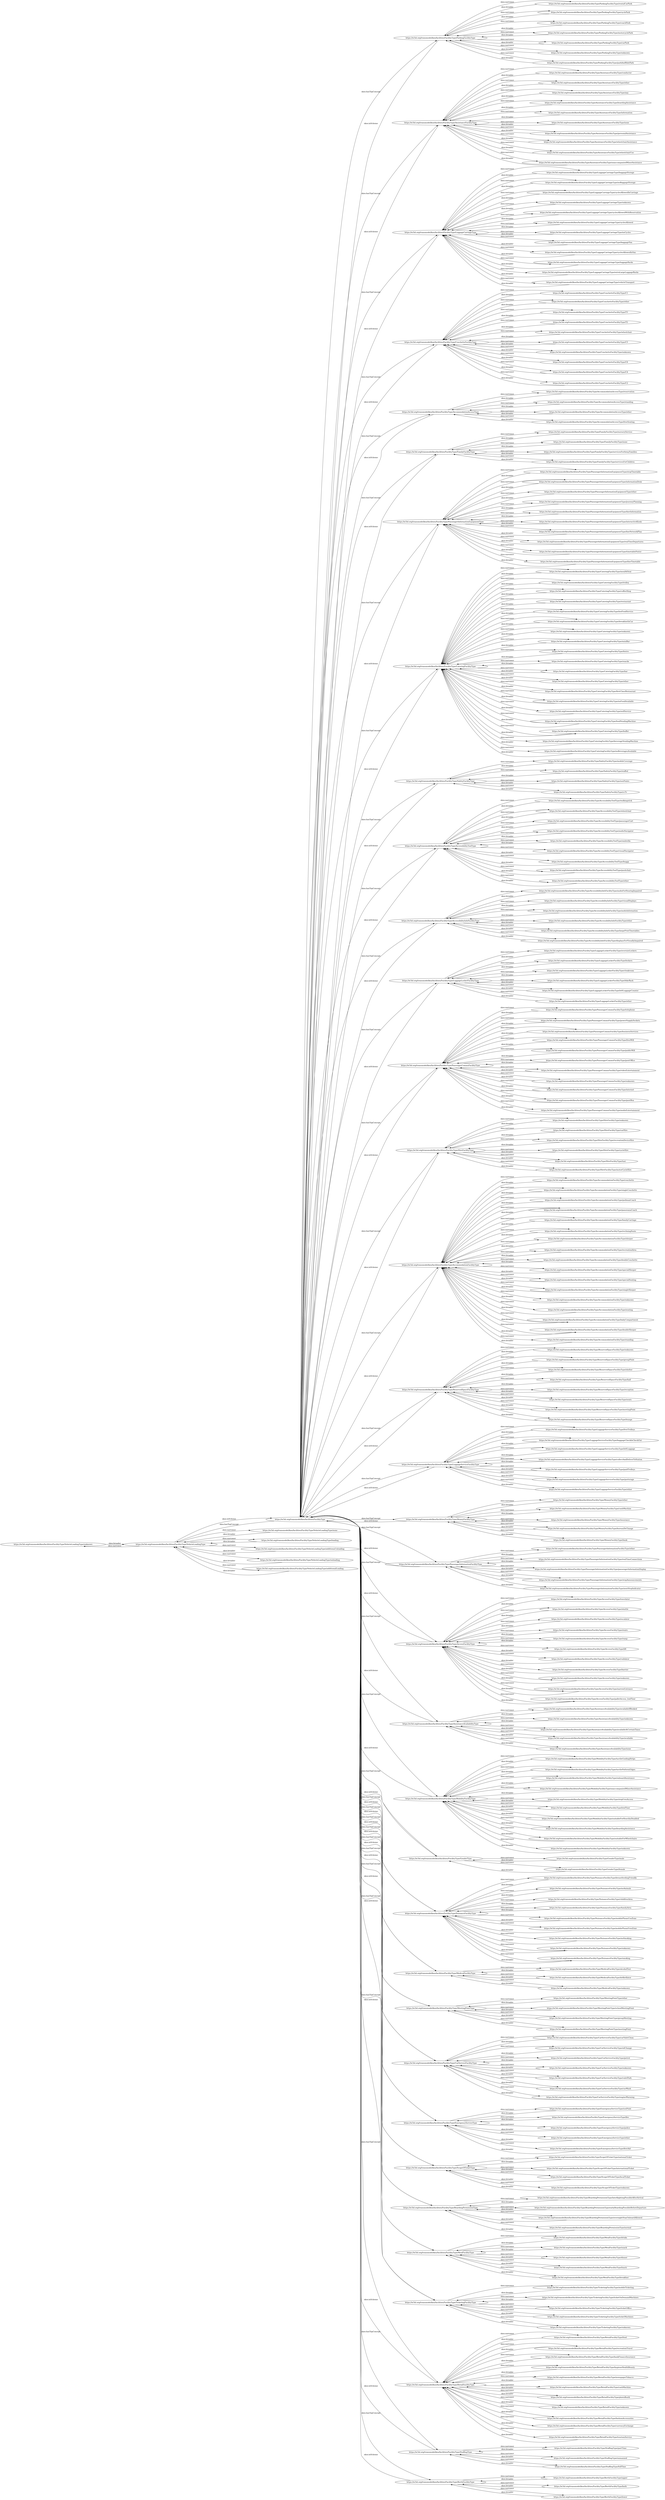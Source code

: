 digraph ar2dtool_diagram { 
rankdir=LR;
size="1501"
	"https://w3id.org/transmodel/kos/facilities/FacilityType/VehicleLoadingType/unknown" -> "https://w3id.org/transmodel/kos/facilities/FacilityType/VehicleLoadingType" [ label = "skos:broader" ];
	"https://w3id.org/transmodel/kos/facilities/FacilityType/ParkingFacilityType/rentalCarPark" -> "https://w3id.org/transmodel/kos/facilities/FacilityType/ParkingFacilityType" [ label = "skos:broader" ];
	"https://w3id.org/transmodel/kos/facilities/FacilityType/AssistanceFacilityType" -> "https://w3id.org/transmodel/kos/facilities/FacilityType" [ label = "skos:inScheme" ];
	"https://w3id.org/transmodel/kos/facilities/FacilityType/AssistanceFacilityType" -> "https://w3id.org/transmodel/kos/facilities/FacilityType/AssistanceFacilityType/conductor" [ label = "skos:narrower" ];
	"https://w3id.org/transmodel/kos/facilities/FacilityType/AssistanceFacilityType" -> "https://w3id.org/transmodel/kos/facilities/FacilityType/AssistanceFacilityType/other" [ label = "skos:narrower" ];
	"https://w3id.org/transmodel/kos/facilities/FacilityType/AssistanceFacilityType" -> "https://w3id.org/transmodel/kos/facilities/FacilityType/AssistanceFacilityType/any" [ label = "skos:narrower" ];
	"https://w3id.org/transmodel/kos/facilities/FacilityType/AssistanceFacilityType" -> "https://w3id.org/transmodel/kos/facilities/FacilityType/AssistanceFacilityType/boardingAssistance" [ label = "skos:narrower" ];
	"https://w3id.org/transmodel/kos/facilities/FacilityType/AssistanceFacilityType" -> "https://w3id.org/transmodel/kos/facilities/FacilityType/AssistanceFacilityType/information" [ label = "skos:narrower" ];
	"https://w3id.org/transmodel/kos/facilities/FacilityType/AssistanceFacilityType" -> "https://w3id.org/transmodel/kos/facilities/FacilityType/AssistanceFacilityType/none" [ label = "skos:narrower" ];
	"https://w3id.org/transmodel/kos/facilities/FacilityType/AssistanceFacilityType" -> "https://w3id.org/transmodel/kos/facilities/FacilityType/AssistanceFacilityType/personalAssistance" [ label = "skos:narrower" ];
	"https://w3id.org/transmodel/kos/facilities/FacilityType/AssistanceFacilityType" -> "https://w3id.org/transmodel/kos/facilities/FacilityType/AssistanceFacilityType/wheelchairAssistance" [ label = "skos:narrower" ];
	"https://w3id.org/transmodel/kos/facilities/FacilityType/AssistanceFacilityType" -> "https://w3id.org/transmodel/kos/facilities/FacilityType/AssistanceFacilityType/wheelchairUse" [ label = "skos:narrower" ];
	"https://w3id.org/transmodel/kos/facilities/FacilityType/AssistanceFacilityType" -> "https://w3id.org/transmodel/kos/facilities/FacilityType/AssistanceFacilityType/unaccompaniedMinorAssistance" [ label = "skos:narrower" ];
	"https://w3id.org/transmodel/kos/facilities/FacilityType/LuggageCarriageType/baggageStorage" -> "https://w3id.org/transmodel/kos/facilities/FacilityType/LuggageCarriageType" [ label = "skos:broader" ];
	"https://w3id.org/transmodel/kos/facilities/FacilityType/ParkingFacilityType/cyclePark" -> "https://w3id.org/transmodel/kos/facilities/FacilityType/ParkingFacilityType" [ label = "skos:broader" ];
	"https://w3id.org/transmodel/kos/facilities/FacilityType/CouchetteFacilityType/C1" -> "https://w3id.org/transmodel/kos/facilities/FacilityType/CouchetteFacilityType" [ label = "skos:broader" ];
	"https://w3id.org/transmodel/kos/facilities/FacilityType/AccommodationAccessType/reservation" -> "https://w3id.org/transmodel/kos/facilities/FacilityType/AccommodationAccessType" [ label = "skos:broader" ];
	"https://w3id.org/transmodel/kos/facilities/FacilityType/FamilyFacilityType/nurseryService" -> "https://w3id.org/transmodel/kos/facilities/FacilityType/FamilyFacilityType" [ label = "skos:broader" ];
	"https://w3id.org/transmodel/kos/facilities/FacilityType/AssistanceFacilityType/personalAssistance" -> "https://w3id.org/transmodel/kos/facilities/FacilityType/AssistanceFacilityType" [ label = "skos:broader" ];
	"https://w3id.org/transmodel/kos/facilities/FacilityType/PassengerInformationEquipmentType/stopTimetable" -> "https://w3id.org/transmodel/kos/facilities/FacilityType/PassengerInformationEquipmentType" [ label = "skos:broader" ];
	"https://w3id.org/transmodel/kos/facilities/FacilityType/CouchetteFacilityType" -> "https://w3id.org/transmodel/kos/facilities/FacilityType/CouchetteFacilityType/other" [ label = "skos:narrower" ];
	"https://w3id.org/transmodel/kos/facilities/FacilityType/CouchetteFacilityType" -> "https://w3id.org/transmodel/kos/facilities/FacilityType/CouchetteFacilityType/T3" [ label = "skos:narrower" ];
	"https://w3id.org/transmodel/kos/facilities/FacilityType/CouchetteFacilityType" -> "https://w3id.org/transmodel/kos/facilities/FacilityType/CouchetteFacilityType/T2" [ label = "skos:narrower" ];
	"https://w3id.org/transmodel/kos/facilities/FacilityType/CouchetteFacilityType" -> "https://w3id.org/transmodel/kos/facilities/FacilityType/CouchetteFacilityType/wheelchair" [ label = "skos:narrower" ];
	"https://w3id.org/transmodel/kos/facilities/FacilityType/CouchetteFacilityType" -> "https://w3id.org/transmodel/kos/facilities/FacilityType/CouchetteFacilityType/C5" [ label = "skos:narrower" ];
	"https://w3id.org/transmodel/kos/facilities/FacilityType/CouchetteFacilityType" -> "https://w3id.org/transmodel/kos/facilities/FacilityType/CouchetteFacilityType/unknown" [ label = "skos:narrower" ];
	"https://w3id.org/transmodel/kos/facilities/FacilityType/CouchetteFacilityType" -> "https://w3id.org/transmodel/kos/facilities/FacilityType" [ label = "skos:inScheme" ];
	"https://w3id.org/transmodel/kos/facilities/FacilityType/CouchetteFacilityType" -> "https://w3id.org/transmodel/kos/facilities/FacilityType/CouchetteFacilityType/C6" [ label = "skos:narrower" ];
	"https://w3id.org/transmodel/kos/facilities/FacilityType/CouchetteFacilityType" -> "https://w3id.org/transmodel/kos/facilities/FacilityType/CouchetteFacilityType/C4" [ label = "skos:narrower" ];
	"https://w3id.org/transmodel/kos/facilities/FacilityType/CouchetteFacilityType" -> "https://w3id.org/transmodel/kos/facilities/FacilityType/CouchetteFacilityType/C2" [ label = "skos:narrower" ];
	"https://w3id.org/transmodel/kos/facilities/FacilityType/CouchetteFacilityType" -> "https://w3id.org/transmodel/kos/facilities/FacilityType/CouchetteFacilityType/C1" [ label = "skos:narrower" ];
	"https://w3id.org/transmodel/kos/facilities/FacilityType/CateringFacilityType/mealAtSeat" -> "https://w3id.org/transmodel/kos/facilities/FacilityType/CateringFacilityType" [ label = "skos:broader" ];
	"https://w3id.org/transmodel/kos/facilities/FacilityType/SafetyFacilityType/mobileCoverage" -> "https://w3id.org/transmodel/kos/facilities/FacilityType/SafetyFacilityType" [ label = "skos:broader" ];
	"https://w3id.org/transmodel/kos/facilities/FacilityType/AccessibilityToolType/walkingstick" -> "https://w3id.org/transmodel/kos/facilities/FacilityType/AccessibilityToolType" [ label = "skos:broader" ];
	"https://w3id.org/transmodel/kos/facilities/FacilityType/LuggageCarriageType/noBaggageStorage" -> "https://w3id.org/transmodel/kos/facilities/FacilityType/LuggageCarriageType" [ label = "skos:broader" ];
	"https://w3id.org/transmodel/kos/facilities/FacilityType/AccessibilityInfoFacilityType/audioForHearingImpaired" -> "https://w3id.org/transmodel/kos/facilities/FacilityType/AccessibilityInfoFacilityType" [ label = "skos:broader" ];
	"https://w3id.org/transmodel/kos/facilities/FacilityType/CouchetteFacilityType/unknown" -> "https://w3id.org/transmodel/kos/facilities/FacilityType/CouchetteFacilityType" [ label = "skos:broader" ];
	"https://w3id.org/transmodel/kos/facilities/FacilityType/LuggageLockerFacilityType/oversizeLockers" -> "https://w3id.org/transmodel/kos/facilities/FacilityType/LuggageLockerFacilityType" [ label = "skos:broader" ];
	"https://w3id.org/transmodel/kos/facilities/FacilityType/AccessibilityInfoFacilityType/visualDisplays" -> "https://w3id.org/transmodel/kos/facilities/FacilityType/AccessibilityInfoFacilityType" [ label = "skos:broader" ];
	"https://w3id.org/transmodel/kos/facilities/FacilityType/PassengerCommsFacilityType/telephone" -> "https://w3id.org/transmodel/kos/facilities/FacilityType/PassengerCommsFacilityType" [ label = "skos:broader" ];
	"https://w3id.org/transmodel/kos/facilities/FacilityType/HireFacilityType/unknown" -> "https://w3id.org/transmodel/kos/facilities/FacilityType/HireFacilityType" [ label = "skos:broader" ];
	"https://w3id.org/transmodel/kos/facilities/FacilityType/CateringFacilityType/trolley" -> "https://w3id.org/transmodel/kos/facilities/FacilityType/CateringFacilityType" [ label = "skos:broader" ];
	"https://w3id.org/transmodel/kos/facilities/FacilityType/AccommodationFacilityType/couchette" -> "https://w3id.org/transmodel/kos/facilities/FacilityType/AccommodationFacilityType" [ label = "skos:broader" ];
	"https://w3id.org/transmodel/kos/facilities/FacilityType/PassengerInformationEquipmentType/informationDesk" -> "https://w3id.org/transmodel/kos/facilities/FacilityType/PassengerInformationEquipmentType" [ label = "skos:broader" ];
	"https://w3id.org/transmodel/kos/facilities/FacilityType/ReservedSpaceFacilityType/unknown" -> "https://w3id.org/transmodel/kos/facilities/FacilityType/ReservedSpaceFacilityType" [ label = "skos:broader" ];
	"https://w3id.org/transmodel/kos/facilities/FacilityType/AccommodationFacilityType/singleCouchette" -> "https://w3id.org/transmodel/kos/facilities/FacilityType/AccommodationFacilityType" [ label = "skos:broader" ];
	"https://w3id.org/transmodel/kos/facilities/FacilityType/VehicleLoadingType/none" -> "https://w3id.org/transmodel/kos/facilities/FacilityType/VehicleLoadingType" [ label = "skos:broader" ];
	"https://w3id.org/transmodel/kos/facilities/FacilityType/LuggageServiceFacilityType" -> "https://w3id.org/transmodel/kos/facilities/FacilityType/LuggageServiceFacilityType/freeTrolleys" [ label = "skos:narrower" ];
	"https://w3id.org/transmodel/kos/facilities/FacilityType/LuggageServiceFacilityType" -> "https://w3id.org/transmodel/kos/facilities/FacilityType" [ label = "skos:inScheme" ];
	"https://w3id.org/transmodel/kos/facilities/FacilityType/LuggageServiceFacilityType" -> "https://w3id.org/transmodel/kos/facilities/FacilityType/LuggageServiceFacilityType/baggageCheckInCheckOut" [ label = "skos:narrower" ];
	"https://w3id.org/transmodel/kos/facilities/FacilityType/LuggageServiceFacilityType" -> "https://w3id.org/transmodel/kos/facilities/FacilityType/LuggageServiceFacilityType/leftLuggage" [ label = "skos:narrower" ];
	"https://w3id.org/transmodel/kos/facilities/FacilityType/LuggageServiceFacilityType" -> "https://w3id.org/transmodel/kos/facilities/FacilityType/LuggageServiceFacilityType/collectAndDeliverToStation" [ label = "skos:narrower" ];
	"https://w3id.org/transmodel/kos/facilities/FacilityType/LuggageServiceFacilityType" -> "https://w3id.org/transmodel/kos/facilities/FacilityType/LuggageServiceFacilityType/paidTrolleys" [ label = "skos:narrower" ];
	"https://w3id.org/transmodel/kos/facilities/FacilityType/LuggageServiceFacilityType" -> "https://w3id.org/transmodel/kos/facilities/FacilityType/LuggageServiceFacilityType/porterage" [ label = "skos:narrower" ];
	"https://w3id.org/transmodel/kos/facilities/FacilityType/LuggageServiceFacilityType" -> "https://w3id.org/transmodel/kos/facilities/FacilityType/LuggageServiceFacilityType/other" [ label = "skos:narrower" ];
	"https://w3id.org/transmodel/kos/facilities/FacilityType/MoneyFacilityType/other" -> "https://w3id.org/transmodel/kos/facilities/FacilityType/MoneyFacilityType" [ label = "skos:broader" ];
	"https://w3id.org/transmodel/kos/facilities/FacilityType/LuggageServiceFacilityType/paidTrolleys" -> "https://w3id.org/transmodel/kos/facilities/FacilityType/LuggageServiceFacilityType" [ label = "skos:broader" ];
	"https://w3id.org/transmodel/kos/facilities/FacilityType/LuggageLockerFacilityType/lockers" -> "https://w3id.org/transmodel/kos/facilities/FacilityType/LuggageLockerFacilityType" [ label = "skos:broader" ];
	"https://w3id.org/transmodel/kos/facilities/FacilityType/PassengerInformationFacilityType/other" -> "https://w3id.org/transmodel/kos/facilities/FacilityType/PassengerInformationFacilityType" [ label = "skos:broader" ];
	"https://w3id.org/transmodel/kos/facilities/FacilityType/AccessFacilityType/travelator" -> "https://w3id.org/transmodel/kos/facilities/FacilityType/AccessFacilityType" [ label = "skos:broader" ];
	"https://w3id.org/transmodel/kos/facilities/FacilityType/AssistanceAvailabilityType/availableIfBooked" -> "https://w3id.org/transmodel/kos/facilities/FacilityType/AssistanceAvailabilityType" [ label = "skos:broader" ];
	"https://w3id.org/transmodel/kos/facilities/FacilityType/MobilityFacilityType/tactileGuidingStrips" -> "https://w3id.org/transmodel/kos/facilities/FacilityType/MobilityFacilityType" [ label = "skos:broader" ];
	"https://w3id.org/transmodel/kos/facilities/FacilityType/GenderType/male" -> "https://w3id.org/transmodel/kos/facilities/FacilityType/GenderType" [ label = "skos:broader" ];
	"https://w3id.org/transmodel/kos/facilities/FacilityType/NuisanceFacilityType/breastfeedingFriendly" -> "https://w3id.org/transmodel/kos/facilities/FacilityType/NuisanceFacilityType" [ label = "skos:broader" ];
	"https://w3id.org/transmodel/kos/facilities/FacilityType/CouchetteFacilityType/T2" -> "https://w3id.org/transmodel/kos/facilities/FacilityType/CouchetteFacilityType" [ label = "skos:broader" ];
	"https://w3id.org/transmodel/kos/facilities/FacilityType/MedicalFacilityType" -> "https://w3id.org/transmodel/kos/facilities/FacilityType/MedicalFacilityType/alcoholTest" [ label = "skos:narrower" ];
	"https://w3id.org/transmodel/kos/facilities/FacilityType/MedicalFacilityType" -> "https://w3id.org/transmodel/kos/facilities/FacilityType/MedicalFacilityType/defibrillator" [ label = "skos:narrower" ];
	"https://w3id.org/transmodel/kos/facilities/FacilityType/MedicalFacilityType" -> "https://w3id.org/transmodel/kos/facilities/FacilityType/MedicalFacilityType/unknown" [ label = "skos:narrower" ];
	"https://w3id.org/transmodel/kos/facilities/FacilityType/MedicalFacilityType" -> "https://w3id.org/transmodel/kos/facilities/FacilityType" [ label = "skos:inScheme" ];
	"https://w3id.org/transmodel/kos/facilities/FacilityType/MeetingPointType/other" -> "https://w3id.org/transmodel/kos/facilities/FacilityType/MeetingPointType" [ label = "skos:broader" ];
	"https://w3id.org/transmodel/kos/facilities/FacilityType/LuggageServiceFacilityType/porterage" -> "https://w3id.org/transmodel/kos/facilities/FacilityType/LuggageServiceFacilityType" [ label = "skos:broader" ];
	"https://w3id.org/transmodel/kos/facilities/FacilityType/AccessibilityInfoFacilityType" -> "https://w3id.org/transmodel/kos/facilities/FacilityType/AccessibilityInfoFacilityType/visualDisplays" [ label = "skos:narrower" ];
	"https://w3id.org/transmodel/kos/facilities/FacilityType/AccessibilityInfoFacilityType" -> "https://w3id.org/transmodel/kos/facilities/FacilityType" [ label = "skos:inScheme" ];
	"https://w3id.org/transmodel/kos/facilities/FacilityType/AccessibilityInfoFacilityType" -> "https://w3id.org/transmodel/kos/facilities/FacilityType/AccessibilityInfoFacilityType/audioInformation" [ label = "skos:narrower" ];
	"https://w3id.org/transmodel/kos/facilities/FacilityType/AccessibilityInfoFacilityType" -> "https://w3id.org/transmodel/kos/facilities/FacilityType/AccessibilityInfoFacilityType/other" [ label = "skos:narrower" ];
	"https://w3id.org/transmodel/kos/facilities/FacilityType/AccessibilityInfoFacilityType" -> "https://w3id.org/transmodel/kos/facilities/FacilityType/AccessibilityInfoFacilityType/largePrintTimetables" [ label = "skos:narrower" ];
	"https://w3id.org/transmodel/kos/facilities/FacilityType/AccessibilityInfoFacilityType" -> "https://w3id.org/transmodel/kos/facilities/FacilityType/AccessibilityInfoFacilityType/displaysForVisuallyImpaired" [ label = "skos:narrower" ];
	"https://w3id.org/transmodel/kos/facilities/FacilityType/AccessibilityInfoFacilityType" -> "https://w3id.org/transmodel/kos/facilities/FacilityType/AccessibilityInfoFacilityType/audioForHearingImpaired" [ label = "skos:narrower" ];
	"https://w3id.org/transmodel/kos/facilities/FacilityType/CarServiceFacilityType/carValetClean" -> "https://w3id.org/transmodel/kos/facilities/FacilityType/CarServiceFacilityType" [ label = "skos:broader" ];
	"https://w3id.org/transmodel/kos/facilities/FacilityType/PassengerInformationEquipmentType/other" -> "https://w3id.org/transmodel/kos/facilities/FacilityType/PassengerInformationEquipmentType" [ label = "skos:broader" ];
	"https://w3id.org/transmodel/kos/facilities/FacilityType/EmergencyServiceType/sosPoint" -> "https://w3id.org/transmodel/kos/facilities/FacilityType/EmergencyServiceType" [ label = "skos:broader" ];
	"https://w3id.org/transmodel/kos/facilities/FacilityType/CarServiceFacilityType" -> "https://w3id.org/transmodel/kos/facilities/FacilityType/CarServiceFacilityType/oilChange" [ label = "skos:narrower" ];
	"https://w3id.org/transmodel/kos/facilities/FacilityType/CarServiceFacilityType" -> "https://w3id.org/transmodel/kos/facilities/FacilityType/CarServiceFacilityType/petrol" [ label = "skos:narrower" ];
	"https://w3id.org/transmodel/kos/facilities/FacilityType/CarServiceFacilityType" -> "https://w3id.org/transmodel/kos/facilities/FacilityType/CarServiceFacilityType/carValetClean" [ label = "skos:narrower" ];
	"https://w3id.org/transmodel/kos/facilities/FacilityType/CarServiceFacilityType" -> "https://w3id.org/transmodel/kos/facilities/FacilityType/CarServiceFacilityType/unknown" [ label = "skos:narrower" ];
	"https://w3id.org/transmodel/kos/facilities/FacilityType/CarServiceFacilityType" -> "https://w3id.org/transmodel/kos/facilities/FacilityType" [ label = "skos:inScheme" ];
	"https://w3id.org/transmodel/kos/facilities/FacilityType/CarServiceFacilityType" -> "https://w3id.org/transmodel/kos/facilities/FacilityType/CarServiceFacilityType/valetPark" [ label = "skos:narrower" ];
	"https://w3id.org/transmodel/kos/facilities/FacilityType/CarServiceFacilityType" -> "https://w3id.org/transmodel/kos/facilities/FacilityType/CarServiceFacilityType/carWash" [ label = "skos:narrower" ];
	"https://w3id.org/transmodel/kos/facilities/FacilityType/CarServiceFacilityType" -> "https://w3id.org/transmodel/kos/facilities/FacilityType/CarServiceFacilityType/engineWarming" [ label = "skos:narrower" ];
	"https://w3id.org/transmodel/kos/facilities/FacilityType/CouchetteFacilityType/C4" -> "https://w3id.org/transmodel/kos/facilities/FacilityType/CouchetteFacilityType" [ label = "skos:broader" ];
	"https://w3id.org/transmodel/kos/facilities/FacilityType/AssistanceAvailabilityType" -> "https://w3id.org/transmodel/kos/facilities/FacilityType/AssistanceAvailabilityType/unknown" [ label = "skos:narrower" ];
	"https://w3id.org/transmodel/kos/facilities/FacilityType/AssistanceAvailabilityType" -> "https://w3id.org/transmodel/kos/facilities/FacilityType/AssistanceAvailabilityType/availableAtCertainTimes" [ label = "skos:narrower" ];
	"https://w3id.org/transmodel/kos/facilities/FacilityType/AssistanceAvailabilityType" -> "https://w3id.org/transmodel/kos/facilities/FacilityType/AssistanceAvailabilityType/availableIfBooked" [ label = "skos:narrower" ];
	"https://w3id.org/transmodel/kos/facilities/FacilityType/AssistanceAvailabilityType" -> "https://w3id.org/transmodel/kos/facilities/FacilityType/AssistanceAvailabilityType/available" [ label = "skos:narrower" ];
	"https://w3id.org/transmodel/kos/facilities/FacilityType/AssistanceAvailabilityType" -> "https://w3id.org/transmodel/kos/facilities/FacilityType/AssistanceAvailabilityType/none" [ label = "skos:narrower" ];
	"https://w3id.org/transmodel/kos/facilities/FacilityType/AssistanceAvailabilityType" -> "https://w3id.org/transmodel/kos/facilities/FacilityType" [ label = "skos:inScheme" ];
	"https://w3id.org/transmodel/kos/facilities/FacilityType/PassengerInformationFacilityType" -> "https://w3id.org/transmodel/kos/facilities/FacilityType/PassengerInformationFacilityType/other" [ label = "skos:narrower" ];
	"https://w3id.org/transmodel/kos/facilities/FacilityType/PassengerInformationFacilityType" -> "https://w3id.org/transmodel/kos/facilities/FacilityType/PassengerInformationFacilityType/realTimeConnections" [ label = "skos:narrower" ];
	"https://w3id.org/transmodel/kos/facilities/FacilityType/PassengerInformationFacilityType" -> "https://w3id.org/transmodel/kos/facilities/FacilityType/PassengerInformationFacilityType/passengerInformationDisplay" [ label = "skos:narrower" ];
	"https://w3id.org/transmodel/kos/facilities/FacilityType/PassengerInformationFacilityType" -> "https://w3id.org/transmodel/kos/facilities/FacilityType/PassengerInformationFacilityType/stopAnnouncements" [ label = "skos:narrower" ];
	"https://w3id.org/transmodel/kos/facilities/FacilityType/PassengerInformationFacilityType" -> "https://w3id.org/transmodel/kos/facilities/FacilityType/PassengerInformationFacilityType/nextStopIndicator" [ label = "skos:narrower" ];
	"https://w3id.org/transmodel/kos/facilities/FacilityType/PassengerInformationFacilityType" -> "https://w3id.org/transmodel/kos/facilities/FacilityType" [ label = "skos:inScheme" ];
	"https://w3id.org/transmodel/kos/facilities/FacilityType/CateringFacilityType/coffeeShop" -> "https://w3id.org/transmodel/kos/facilities/FacilityType/CateringFacilityType" [ label = "skos:broader" ];
	"https://w3id.org/transmodel/kos/facilities/FacilityType/AssistanceAvailabilityType/available" -> "https://w3id.org/transmodel/kos/facilities/FacilityType/AssistanceAvailabilityType" [ label = "skos:broader" ];
	"https://w3id.org/transmodel/kos/facilities/FacilityType/AssistanceFacilityType/any" -> "https://w3id.org/transmodel/kos/facilities/FacilityType/AssistanceFacilityType" [ label = "skos:broader" ];
	"https://w3id.org/transmodel/kos/facilities/FacilityType/LuggageServiceFacilityType/baggageCheckInCheckOut" -> "https://w3id.org/transmodel/kos/facilities/FacilityType/LuggageServiceFacilityType" [ label = "skos:broader" ];
	"https://w3id.org/transmodel/kos/facilities/FacilityType/ScopeOfTicketType/nationalTicket" -> "https://w3id.org/transmodel/kos/facilities/FacilityType/ScopeOfTicketType" [ label = "skos:broader" ];
	"https://w3id.org/transmodel/kos/facilities/FacilityType/AccessibilityInfoFacilityType/largePrintTimetables" -> "https://w3id.org/transmodel/kos/facilities/FacilityType/AccessibilityInfoFacilityType" [ label = "skos:broader" ];
	"https://w3id.org/transmodel/kos/facilities/FacilityType/CateringFacilityType/restaurant" -> "https://w3id.org/transmodel/kos/facilities/FacilityType/CateringFacilityType" [ label = "skos:broader" ];
	"https://w3id.org/transmodel/kos/facilities/FacilityType/CarServiceFacilityType/valetPark" -> "https://w3id.org/transmodel/kos/facilities/FacilityType/CarServiceFacilityType" [ label = "skos:broader" ];
	"https://w3id.org/transmodel/kos/facilities/FacilityType/EmergencyServiceType/fire" -> "https://w3id.org/transmodel/kos/facilities/FacilityType/EmergencyServiceType" [ label = "skos:broader" ];
	"https://w3id.org/transmodel/kos/facilities/FacilityType/ReservedSpaceFacilityType" -> "https://w3id.org/transmodel/kos/facilities/FacilityType/ReservedSpaceFacilityType/groupPoint" [ label = "skos:narrower" ];
	"https://w3id.org/transmodel/kos/facilities/FacilityType/ReservedSpaceFacilityType" -> "https://w3id.org/transmodel/kos/facilities/FacilityType/ReservedSpaceFacilityType/shelter" [ label = "skos:narrower" ];
	"https://w3id.org/transmodel/kos/facilities/FacilityType/ReservedSpaceFacilityType" -> "https://w3id.org/transmodel/kos/facilities/FacilityType/ReservedSpaceFacilityType/hall" [ label = "skos:narrower" ];
	"https://w3id.org/transmodel/kos/facilities/FacilityType/ReservedSpaceFacilityType" -> "https://w3id.org/transmodel/kos/facilities/FacilityType/ReservedSpaceFacilityType/reception" [ label = "skos:narrower" ];
	"https://w3id.org/transmodel/kos/facilities/FacilityType/ReservedSpaceFacilityType" -> "https://w3id.org/transmodel/kos/facilities/FacilityType" [ label = "skos:inScheme" ];
	"https://w3id.org/transmodel/kos/facilities/FacilityType/ReservedSpaceFacilityType" -> "https://w3id.org/transmodel/kos/facilities/FacilityType/ReservedSpaceFacilityType/unknown" [ label = "skos:narrower" ];
	"https://w3id.org/transmodel/kos/facilities/FacilityType/ReservedSpaceFacilityType" -> "https://w3id.org/transmodel/kos/facilities/FacilityType/ReservedSpaceFacilityType/seats" [ label = "skos:narrower" ];
	"https://w3id.org/transmodel/kos/facilities/FacilityType/ReservedSpaceFacilityType" -> "https://w3id.org/transmodel/kos/facilities/FacilityType/ReservedSpaceFacilityType/meetingPoint" [ label = "skos:narrower" ];
	"https://w3id.org/transmodel/kos/facilities/FacilityType/ReservedSpaceFacilityType" -> "https://w3id.org/transmodel/kos/facilities/FacilityType/ReservedSpaceFacilityType/lounge" [ label = "skos:narrower" ];
	"https://w3id.org/transmodel/kos/facilities/FacilityType/HireFacilityType" -> "https://w3id.org/transmodel/kos/facilities/FacilityType/HireFacilityType/carHire" [ label = "skos:narrower" ];
	"https://w3id.org/transmodel/kos/facilities/FacilityType/HireFacilityType" -> "https://w3id.org/transmodel/kos/facilities/FacilityType/HireFacilityType/recreationDeviceHire" [ label = "skos:narrower" ];
	"https://w3id.org/transmodel/kos/facilities/FacilityType/HireFacilityType" -> "https://w3id.org/transmodel/kos/facilities/FacilityType/HireFacilityType/cycleHire" [ label = "skos:narrower" ];
	"https://w3id.org/transmodel/kos/facilities/FacilityType/HireFacilityType" -> "https://w3id.org/transmodel/kos/facilities/FacilityType" [ label = "skos:inScheme" ];
	"https://w3id.org/transmodel/kos/facilities/FacilityType/HireFacilityType" -> "https://w3id.org/transmodel/kos/facilities/FacilityType/HireFacilityType/taxi" [ label = "skos:narrower" ];
	"https://w3id.org/transmodel/kos/facilities/FacilityType/HireFacilityType" -> "https://w3id.org/transmodel/kos/facilities/FacilityType/HireFacilityType/motorCycleHire" [ label = "skos:narrower" ];
	"https://w3id.org/transmodel/kos/facilities/FacilityType/HireFacilityType" -> "https://w3id.org/transmodel/kos/facilities/FacilityType/HireFacilityType/unknown" [ label = "skos:narrower" ];
	"https://w3id.org/transmodel/kos/facilities/FacilityType/AccommodationFacilityType/pullmanCoach" -> "https://w3id.org/transmodel/kos/facilities/FacilityType/AccommodationFacilityType" [ label = "skos:broader" ];
	"https://w3id.org/transmodel/kos/facilities/FacilityType/AccommodationFacilityType/panoramaCoach" -> "https://w3id.org/transmodel/kos/facilities/FacilityType/AccommodationFacilityType" [ label = "skos:broader" ];
	"https://w3id.org/transmodel/kos/facilities/FacilityType/MeetingPointType/schoolMeetingPoint" -> "https://w3id.org/transmodel/kos/facilities/FacilityType/MeetingPointType" [ label = "skos:broader" ];
	"https://w3id.org/transmodel/kos/facilities/FacilityType/SafetyFacilityType" -> "https://w3id.org/transmodel/kos/facilities/FacilityType/SafetyFacilityType/staffed" [ label = "skos:narrower" ];
	"https://w3id.org/transmodel/kos/facilities/FacilityType/SafetyFacilityType" -> "https://w3id.org/transmodel/kos/facilities/FacilityType/SafetyFacilityType/sosPoints" [ label = "skos:narrower" ];
	"https://w3id.org/transmodel/kos/facilities/FacilityType/SafetyFacilityType" -> "https://w3id.org/transmodel/kos/facilities/FacilityType/SafetyFacilityType/mobileCoverage" [ label = "skos:narrower" ];
	"https://w3id.org/transmodel/kos/facilities/FacilityType/SafetyFacilityType" -> "https://w3id.org/transmodel/kos/facilities/FacilityType/SafetyFacilityType/ccTv" [ label = "skos:narrower" ];
	"https://w3id.org/transmodel/kos/facilities/FacilityType/SafetyFacilityType" -> "https://w3id.org/transmodel/kos/facilities/FacilityType" [ label = "skos:inScheme" ];
	"https://w3id.org/transmodel/kos/facilities/FacilityType/CateringFacilityType/hotFoodService" -> "https://w3id.org/transmodel/kos/facilities/FacilityType/CateringFacilityType" [ label = "skos:broader" ];
	"https://w3id.org/transmodel/kos/facilities/FacilityType/ScopeOfTicketType/internationalTicket" -> "https://w3id.org/transmodel/kos/facilities/FacilityType/ScopeOfTicketType" [ label = "skos:broader" ];
	"https://w3id.org/transmodel/kos/facilities/FacilityType/PassengerInformationFacilityType/nextStopIndicator" -> "https://w3id.org/transmodel/kos/facilities/FacilityType/PassengerInformationFacilityType" [ label = "skos:broader" ];
	"https://w3id.org/transmodel/kos/facilities/FacilityType/AccessFacilityType/shuttle" -> "https://w3id.org/transmodel/kos/facilities/FacilityType/AccessFacilityType" [ label = "skos:broader" ];
	"https://w3id.org/transmodel/kos/facilities/FacilityType/NuisanceFacilityType/noAnimals" -> "https://w3id.org/transmodel/kos/facilities/FacilityType/NuisanceFacilityType" [ label = "skos:broader" ];
	"https://w3id.org/transmodel/kos/facilities/FacilityType/VehicleLoadingType/loading" -> "https://w3id.org/transmodel/kos/facilities/FacilityType/VehicleLoadingType" [ label = "skos:broader" ];
	"https://w3id.org/transmodel/kos/facilities/FacilityType/NuisanceFacilityType/childfreeArea" -> "https://w3id.org/transmodel/kos/facilities/FacilityType/NuisanceFacilityType" [ label = "skos:broader" ];
	"https://w3id.org/transmodel/kos/facilities/FacilityType/NuisanceFacilityType/familyArea" -> "https://w3id.org/transmodel/kos/facilities/FacilityType/NuisanceFacilityType" [ label = "skos:broader" ];
	"https://w3id.org/transmodel/kos/facilities/FacilityType/ParkingFacilityType" -> "https://w3id.org/transmodel/kos/facilities/FacilityType/ParkingFacilityType/coachPark" [ label = "skos:narrower" ];
	"https://w3id.org/transmodel/kos/facilities/FacilityType/ParkingFacilityType" -> "https://w3id.org/transmodel/kos/facilities/FacilityType/ParkingFacilityType/cyclePark" [ label = "skos:narrower" ];
	"https://w3id.org/transmodel/kos/facilities/FacilityType/ParkingFacilityType" -> "https://w3id.org/transmodel/kos/facilities/FacilityType/ParkingFacilityType/rentalCarPark" [ label = "skos:narrower" ];
	"https://w3id.org/transmodel/kos/facilities/FacilityType/ParkingFacilityType" -> "https://w3id.org/transmodel/kos/facilities/FacilityType/ParkingFacilityType/motorcyclePark" [ label = "skos:narrower" ];
	"https://w3id.org/transmodel/kos/facilities/FacilityType/ParkingFacilityType" -> "https://w3id.org/transmodel/kos/facilities/FacilityType/ParkingFacilityType/carPark" [ label = "skos:narrower" ];
	"https://w3id.org/transmodel/kos/facilities/FacilityType/ParkingFacilityType" -> "https://w3id.org/transmodel/kos/facilities/FacilityType/ParkingFacilityType/unknown" [ label = "skos:narrower" ];
	"https://w3id.org/transmodel/kos/facilities/FacilityType/ParkingFacilityType" -> "https://w3id.org/transmodel/kos/facilities/FacilityType/ParkingFacilityType/parkAndRidePark" [ label = "skos:narrower" ];
	"https://w3id.org/transmodel/kos/facilities/FacilityType/ParkingFacilityType" -> "https://w3id.org/transmodel/kos/facilities/FacilityType" [ label = "skos:inScheme" ];
	"https://w3id.org/transmodel/kos/facilities/FacilityType/BoardingPermissionType/lateAlightingPossibleAfterArrival" -> "https://w3id.org/transmodel/kos/facilities/FacilityType/BoardingPermissionType" [ label = "skos:broader" ];
	"https://w3id.org/transmodel/kos/facilities/FacilityType/MobilityFacilityType/tactilePatformEdges" -> "https://w3id.org/transmodel/kos/facilities/FacilityType/MobilityFacilityType" [ label = "skos:broader" ];
	"https://w3id.org/transmodel/kos/facilities/FacilityType/PassengerCommsFacilityType" -> "https://w3id.org/transmodel/kos/facilities/FacilityType/PassengerCommsFacilityType/powerSupplySockets" [ label = "skos:narrower" ];
	"https://w3id.org/transmodel/kos/facilities/FacilityType/PassengerCommsFacilityType" -> "https://w3id.org/transmodel/kos/facilities/FacilityType" [ label = "skos:inScheme" ];
	"https://w3id.org/transmodel/kos/facilities/FacilityType/PassengerCommsFacilityType" -> "https://w3id.org/transmodel/kos/facilities/FacilityType/PassengerCommsFacilityType/telephone" [ label = "skos:narrower" ];
	"https://w3id.org/transmodel/kos/facilities/FacilityType/PassengerCommsFacilityType" -> "https://w3id.org/transmodel/kos/facilities/FacilityType/PassengerCommsFacilityType/businessServices" [ label = "skos:narrower" ];
	"https://w3id.org/transmodel/kos/facilities/FacilityType/PassengerCommsFacilityType" -> "https://w3id.org/transmodel/kos/facilities/FacilityType/PassengerCommsFacilityType/freeWifi" [ label = "skos:narrower" ];
	"https://w3id.org/transmodel/kos/facilities/FacilityType/PassengerCommsFacilityType" -> "https://w3id.org/transmodel/kos/facilities/FacilityType/PassengerCommsFacilityType/publicWifi" [ label = "skos:narrower" ];
	"https://w3id.org/transmodel/kos/facilities/FacilityType/PassengerCommsFacilityType" -> "https://w3id.org/transmodel/kos/facilities/FacilityType/PassengerCommsFacilityType/postOffice" [ label = "skos:narrower" ];
	"https://w3id.org/transmodel/kos/facilities/FacilityType/PassengerCommsFacilityType" -> "https://w3id.org/transmodel/kos/facilities/FacilityType/PassengerCommsFacilityType/videoEntertainment" [ label = "skos:narrower" ];
	"https://w3id.org/transmodel/kos/facilities/FacilityType/PassengerCommsFacilityType" -> "https://w3id.org/transmodel/kos/facilities/FacilityType/PassengerCommsFacilityType/unknown" [ label = "skos:narrower" ];
	"https://w3id.org/transmodel/kos/facilities/FacilityType/PassengerCommsFacilityType" -> "https://w3id.org/transmodel/kos/facilities/FacilityType/PassengerCommsFacilityType/internet" [ label = "skos:narrower" ];
	"https://w3id.org/transmodel/kos/facilities/FacilityType/PassengerCommsFacilityType" -> "https://w3id.org/transmodel/kos/facilities/FacilityType/PassengerCommsFacilityType/postBox" [ label = "skos:narrower" ];
	"https://w3id.org/transmodel/kos/facilities/FacilityType/PassengerCommsFacilityType" -> "https://w3id.org/transmodel/kos/facilities/FacilityType/PassengerCommsFacilityType/audioEntertainment" [ label = "skos:narrower" ];
	"https://w3id.org/transmodel/kos/facilities/FacilityType/CarServiceFacilityType/oilChange" -> "https://w3id.org/transmodel/kos/facilities/FacilityType/CarServiceFacilityType" [ label = "skos:broader" ];
	"https://w3id.org/transmodel/kos/facilities/FacilityType/PassengerInformationEquipmentType/journeyPlanning" -> "https://w3id.org/transmodel/kos/facilities/FacilityType/PassengerInformationEquipmentType" [ label = "skos:broader" ];
	"https://w3id.org/transmodel/kos/facilities/FacilityType/LuggageServiceFacilityType/other" -> "https://w3id.org/transmodel/kos/facilities/FacilityType/LuggageServiceFacilityType" [ label = "skos:broader" ];
	"https://w3id.org/transmodel/kos/facilities/FacilityType/ParkingFacilityType/carPark" -> "https://w3id.org/transmodel/kos/facilities/FacilityType/ParkingFacilityType" [ label = "skos:broader" ];
	"https://w3id.org/transmodel/kos/facilities/FacilityType/NuisanceFacilityType/mobilePhoneUseZone" -> "https://w3id.org/transmodel/kos/facilities/FacilityType/NuisanceFacilityType" [ label = "skos:broader" ];
	"https://w3id.org/transmodel/kos/facilities/FacilityType/LuggageCarriageType/cyclesAllowedInCarriage" -> "https://w3id.org/transmodel/kos/facilities/FacilityType/LuggageCarriageType" [ label = "skos:broader" ];
	"https://w3id.org/transmodel/kos/facilities/FacilityType/LuggageCarriageType/unknown" -> "https://w3id.org/transmodel/kos/facilities/FacilityType/LuggageCarriageType" [ label = "skos:broader" ];
	"https://w3id.org/transmodel/kos/facilities/FacilityType/MoneyFacilityType/cashMachine" -> "https://w3id.org/transmodel/kos/facilities/FacilityType/MoneyFacilityType" [ label = "skos:broader" ];
	"https://w3id.org/transmodel/kos/facilities/FacilityType/PassengerInformationEquipmentType/fareInformation" -> "https://w3id.org/transmodel/kos/facilities/FacilityType/PassengerInformationEquipmentType" [ label = "skos:broader" ];
	"https://w3id.org/transmodel/kos/facilities/FacilityType/CateringFacilityType/breakfastInCar" -> "https://w3id.org/transmodel/kos/facilities/FacilityType/CateringFacilityType" [ label = "skos:broader" ];
	"https://w3id.org/transmodel/kos/facilities/FacilityType/AssistanceAvailabilityType/unknown" -> "https://w3id.org/transmodel/kos/facilities/FacilityType/AssistanceAvailabilityType" [ label = "skos:broader" ];
	"https://w3id.org/transmodel/kos/facilities/FacilityType/MealFacilityType" -> "https://w3id.org/transmodel/kos/facilities/FacilityType/MealFacilityType/drinks" [ label = "skos:narrower" ];
	"https://w3id.org/transmodel/kos/facilities/FacilityType/MealFacilityType" -> "https://w3id.org/transmodel/kos/facilities/FacilityType/MealFacilityType/snack" [ label = "skos:narrower" ];
	"https://w3id.org/transmodel/kos/facilities/FacilityType/MealFacilityType" -> "https://w3id.org/transmodel/kos/facilities/FacilityType/MealFacilityType/dinner" [ label = "skos:narrower" ];
	"https://w3id.org/transmodel/kos/facilities/FacilityType/MealFacilityType" -> "https://w3id.org/transmodel/kos/facilities/FacilityType/MealFacilityType/lunch" [ label = "skos:narrower" ];
	"https://w3id.org/transmodel/kos/facilities/FacilityType/MealFacilityType" -> "https://w3id.org/transmodel/kos/facilities/FacilityType/MealFacilityType/breakfast" [ label = "skos:narrower" ];
	"https://w3id.org/transmodel/kos/facilities/FacilityType/MealFacilityType" -> "https://w3id.org/transmodel/kos/facilities/FacilityType" [ label = "skos:inScheme" ];
	"https://w3id.org/transmodel/kos/facilities/FacilityType/PassengerCommsFacilityType/publicWifi" -> "https://w3id.org/transmodel/kos/facilities/FacilityType/PassengerCommsFacilityType" [ label = "skos:broader" ];
	"https://w3id.org/transmodel/kos/facilities/FacilityType/BoardingPermissionType/earlyBoardingPossibleBeforeDeparture" -> "https://w3id.org/transmodel/kos/facilities/FacilityType/BoardingPermissionType" [ label = "skos:broader" ];
	"https://w3id.org/transmodel/kos/facilities/FacilityType/MobilityFacilityType" -> "https://w3id.org/transmodel/kos/facilities/FacilityType/MobilityFacilityType/onboardAssistance" [ label = "skos:narrower" ];
	"https://w3id.org/transmodel/kos/facilities/FacilityType/MobilityFacilityType" -> "https://w3id.org/transmodel/kos/facilities/FacilityType/MobilityFacilityType/unaccompaniedMinorAssistance" [ label = "skos:narrower" ];
	"https://w3id.org/transmodel/kos/facilities/FacilityType/MobilityFacilityType" -> "https://w3id.org/transmodel/kos/facilities/FacilityType" [ label = "skos:inScheme" ];
	"https://w3id.org/transmodel/kos/facilities/FacilityType/MobilityFacilityType" -> "https://w3id.org/transmodel/kos/facilities/FacilityType/MobilityFacilityType/tactileGuidingStrips" [ label = "skos:narrower" ];
	"https://w3id.org/transmodel/kos/facilities/FacilityType/MobilityFacilityType" -> "https://w3id.org/transmodel/kos/facilities/FacilityType/MobilityFacilityType/stepFreeAccess" [ label = "skos:narrower" ];
	"https://w3id.org/transmodel/kos/facilities/FacilityType/MobilityFacilityType" -> "https://w3id.org/transmodel/kos/facilities/FacilityType/MobilityFacilityType/lowFloor" [ label = "skos:narrower" ];
	"https://w3id.org/transmodel/kos/facilities/FacilityType/MobilityFacilityType" -> "https://w3id.org/transmodel/kos/facilities/FacilityType/MobilityFacilityType/suitableForHeaviliyDisabled" [ label = "skos:narrower" ];
	"https://w3id.org/transmodel/kos/facilities/FacilityType/MobilityFacilityType" -> "https://w3id.org/transmodel/kos/facilities/FacilityType/MobilityFacilityType/tactilePatformEdges" [ label = "skos:narrower" ];
	"https://w3id.org/transmodel/kos/facilities/FacilityType/MobilityFacilityType" -> "https://w3id.org/transmodel/kos/facilities/FacilityType/MobilityFacilityType/boardingAssistance" [ label = "skos:narrower" ];
	"https://w3id.org/transmodel/kos/facilities/FacilityType/MobilityFacilityType" -> "https://w3id.org/transmodel/kos/facilities/FacilityType/MobilityFacilityType/suitableForWheelchairs" [ label = "skos:narrower" ];
	"https://w3id.org/transmodel/kos/facilities/FacilityType/MobilityFacilityType" -> "https://w3id.org/transmodel/kos/facilities/FacilityType/MobilityFacilityType/unknown" [ label = "skos:narrower" ];
	"https://w3id.org/transmodel/kos/facilities/FacilityType/TicketingFacilityType" -> "https://w3id.org/transmodel/kos/facilities/FacilityType/TicketingFacilityType/mobileTicketing" [ label = "skos:narrower" ];
	"https://w3id.org/transmodel/kos/facilities/FacilityType/TicketingFacilityType" -> "https://w3id.org/transmodel/kos/facilities/FacilityType/TicketingFacilityType/ticketOnDemandMachines" [ label = "skos:narrower" ];
	"https://w3id.org/transmodel/kos/facilities/FacilityType/TicketingFacilityType" -> "https://w3id.org/transmodel/kos/facilities/FacilityType/TicketingFacilityType/ticketOffice" [ label = "skos:narrower" ];
	"https://w3id.org/transmodel/kos/facilities/FacilityType/TicketingFacilityType" -> "https://w3id.org/transmodel/kos/facilities/FacilityType/TicketingFacilityType/ticketMachines" [ label = "skos:narrower" ];
	"https://w3id.org/transmodel/kos/facilities/FacilityType/TicketingFacilityType" -> "https://w3id.org/transmodel/kos/facilities/FacilityType/TicketingFacilityType/unknown" [ label = "skos:narrower" ];
	"https://w3id.org/transmodel/kos/facilities/FacilityType/TicketingFacilityType" -> "https://w3id.org/transmodel/kos/facilities/FacilityType" [ label = "skos:inScheme" ];
	"https://w3id.org/transmodel/kos/facilities/FacilityType/AccessFacilityType/escalator" -> "https://w3id.org/transmodel/kos/facilities/FacilityType/AccessFacilityType" [ label = "skos:broader" ];
	"https://w3id.org/transmodel/kos/facilities/FacilityType/RetailFacilityType/food" -> "https://w3id.org/transmodel/kos/facilities/FacilityType/RetailFacilityType" [ label = "skos:broader" ];
	"https://w3id.org/transmodel/kos/facilities/FacilityType/AccommodationFacilityType/familyCarriage" -> "https://w3id.org/transmodel/kos/facilities/FacilityType/AccommodationFacilityType" [ label = "skos:broader" ];
	"https://w3id.org/transmodel/kos/facilities/FacilityType/LuggageCarriageType/cyclesAllowedWithReservation" -> "https://w3id.org/transmodel/kos/facilities/FacilityType/LuggageCarriageType" [ label = "skos:broader" ];
	"https://w3id.org/transmodel/kos/facilities/FacilityType/AccommodationFacilityType/recliningSeats" -> "https://w3id.org/transmodel/kos/facilities/FacilityType/AccommodationFacilityType" [ label = "skos:broader" ];
	"https://w3id.org/transmodel/kos/facilities/FacilityType/AccommodationFacilityType/sleeper" -> "https://w3id.org/transmodel/kos/facilities/FacilityType/AccommodationFacilityType" [ label = "skos:broader" ];
	"https://w3id.org/transmodel/kos/facilities/FacilityType/AccessibilityToolType/wheelchair" -> "https://w3id.org/transmodel/kos/facilities/FacilityType/AccessibilityToolType" [ label = "skos:broader" ];
	"https://w3id.org/transmodel/kos/facilities/FacilityType/FamilyFacilityType/none" -> "https://w3id.org/transmodel/kos/facilities/FacilityType/FamilyFacilityType" [ label = "skos:broader" ];
	"https://w3id.org/transmodel/kos/facilities/FacilityType" -> "https://w3id.org/transmodel/kos/facilities/FacilityType/GenderType" [ label = "skos:hasTopConcept" ];
	"https://w3id.org/transmodel/kos/facilities/FacilityType" -> "https://w3id.org/transmodel/kos/facilities/FacilityType/AccommodationAccessType" [ label = "skos:hasTopConcept" ];
	"https://w3id.org/transmodel/kos/facilities/FacilityType" -> "https://w3id.org/transmodel/kos/facilities/FacilityType/LuggageLockerFacilityType" [ label = "skos:hasTopConcept" ];
	"https://w3id.org/transmodel/kos/facilities/FacilityType" -> "https://w3id.org/transmodel/kos/facilities/FacilityType/ScopeOfTicketType" [ label = "skos:hasTopConcept" ];
	"https://w3id.org/transmodel/kos/facilities/FacilityType" -> "https://w3id.org/transmodel/kos/facilities/FacilityType/HireFacilityType" [ label = "skos:hasTopConcept" ];
	"https://w3id.org/transmodel/kos/facilities/FacilityType" -> "https://w3id.org/transmodel/kos/facilities/FacilityType/PassengerInformationEquipmentType" [ label = "skos:hasTopConcept" ];
	"https://w3id.org/transmodel/kos/facilities/FacilityType" -> "https://w3id.org/transmodel/kos/facilities/FacilityType/VehicleLoadingType" [ label = "skos:hasTopConcept" ];
	"https://w3id.org/transmodel/kos/facilities/FacilityType" -> "https://w3id.org/transmodel/kos/facilities/FacilityType/MedicalFacilityType" [ label = "skos:hasTopConcept" ];
	"https://w3id.org/transmodel/kos/facilities/FacilityType" -> "https://w3id.org/transmodel/kos/facilities/FacilityType/AccommodationFacilityType" [ label = "skos:hasTopConcept" ];
	"https://w3id.org/transmodel/kos/facilities/FacilityType" -> "https://w3id.org/transmodel/kos/facilities/FacilityType/EmergencyServiceType" [ label = "skos:hasTopConcept" ];
	"https://w3id.org/transmodel/kos/facilities/FacilityType" -> "https://w3id.org/transmodel/kos/facilities/FacilityType/MeetingPointType" [ label = "skos:hasTopConcept" ];
	"https://w3id.org/transmodel/kos/facilities/FacilityType" -> "https://w3id.org/transmodel/kos/facilities/FacilityType/AccessFacilityType" [ label = "skos:hasTopConcept" ];
	"https://w3id.org/transmodel/kos/facilities/FacilityType" -> "https://w3id.org/transmodel/kos/facilities/FacilityType/StaffingType" [ label = "skos:hasTopConcept" ];
	"https://w3id.org/transmodel/kos/facilities/FacilityType" -> "https://w3id.org/transmodel/kos/facilities/FacilityType/ParkingFacilityType" [ label = "skos:hasTopConcept" ];
	"https://w3id.org/transmodel/kos/facilities/FacilityType" -> "https://w3id.org/transmodel/kos/facilities/FacilityType/NuisanceFacilityType" [ label = "skos:hasTopConcept" ];
	"https://w3id.org/transmodel/kos/facilities/FacilityType" -> "https://w3id.org/transmodel/kos/facilities/FacilityType/FamilyFacilityType" [ label = "skos:hasTopConcept" ];
	"https://w3id.org/transmodel/kos/facilities/FacilityType" -> "https://w3id.org/transmodel/kos/facilities/FacilityType/AssistanceFacilityType" [ label = "skos:hasTopConcept" ];
	"https://w3id.org/transmodel/kos/facilities/FacilityType" -> "https://w3id.org/transmodel/kos/facilities/FacilityType/AccessibilityInfoFacilityType" [ label = "skos:hasTopConcept" ];
	"https://w3id.org/transmodel/kos/facilities/FacilityType" -> "https://w3id.org/transmodel/kos/facilities/FacilityType/MealFacilityType" [ label = "skos:hasTopConcept" ];
	"https://w3id.org/transmodel/kos/facilities/FacilityType" -> "https://w3id.org/transmodel/kos/facilities/FacilityType/PassengerInformationFacilityType" [ label = "skos:hasTopConcept" ];
	"https://w3id.org/transmodel/kos/facilities/FacilityType" -> "https://w3id.org/transmodel/kos/facilities/FacilityType/AssistanceAvailabilityType" [ label = "skos:hasTopConcept" ];
	"https://w3id.org/transmodel/kos/facilities/FacilityType" -> "https://w3id.org/transmodel/kos/facilities/FacilityType/AccessibilityToolType" [ label = "skos:hasTopConcept" ];
	"https://w3id.org/transmodel/kos/facilities/FacilityType" -> "https://w3id.org/transmodel/kos/facilities/FacilityType/MoneyFacilityType" [ label = "skos:hasTopConcept" ];
	"https://w3id.org/transmodel/kos/facilities/FacilityType" -> "https://w3id.org/transmodel/kos/facilities/FacilityType/LuggageCarriageType" [ label = "skos:hasTopConcept" ];
	"https://w3id.org/transmodel/kos/facilities/FacilityType" -> "https://w3id.org/transmodel/kos/facilities/FacilityType/PassengerCommsFacilityType" [ label = "skos:hasTopConcept" ];
	"https://w3id.org/transmodel/kos/facilities/FacilityType" -> "https://w3id.org/transmodel/kos/facilities/FacilityType/RetailFacilityType" [ label = "skos:hasTopConcept" ];
	"https://w3id.org/transmodel/kos/facilities/FacilityType" -> "https://w3id.org/transmodel/kos/facilities/FacilityType/ReservedSpaceFacilityType" [ label = "skos:hasTopConcept" ];
	"https://w3id.org/transmodel/kos/facilities/FacilityType" -> "https://w3id.org/transmodel/kos/facilities/FacilityType/CarServiceFacilityType" [ label = "skos:hasTopConcept" ];
	"https://w3id.org/transmodel/kos/facilities/FacilityType" -> "https://w3id.org/transmodel/kos/facilities/FacilityType/SafetyFacilityType" [ label = "skos:hasTopConcept" ];
	"https://w3id.org/transmodel/kos/facilities/FacilityType" -> "https://w3id.org/transmodel/kos/facilities/FacilityType/TicketingFacilityType" [ label = "skos:hasTopConcept" ];
	"https://w3id.org/transmodel/kos/facilities/FacilityType" -> "https://w3id.org/transmodel/kos/facilities/FacilityType/BerthFacilityType" [ label = "skos:hasTopConcept" ];
	"https://w3id.org/transmodel/kos/facilities/FacilityType" -> "https://w3id.org/transmodel/kos/facilities/FacilityType/BoardingPermissionType" [ label = "skos:hasTopConcept" ];
	"https://w3id.org/transmodel/kos/facilities/FacilityType" -> "https://w3id.org/transmodel/kos/facilities/FacilityType/LuggageServiceFacilityType" [ label = "skos:hasTopConcept" ];
	"https://w3id.org/transmodel/kos/facilities/FacilityType" -> "https://w3id.org/transmodel/kos/facilities/FacilityType/MobilityFacilityType" [ label = "skos:hasTopConcept" ];
	"https://w3id.org/transmodel/kos/facilities/FacilityType" -> "https://w3id.org/transmodel/kos/facilities/FacilityType/CouchetteFacilityType" [ label = "skos:hasTopConcept" ];
	"https://w3id.org/transmodel/kos/facilities/FacilityType" -> "https://w3id.org/transmodel/kos/facilities/FacilityType/CateringFacilityType" [ label = "skos:hasTopConcept" ];
	"https://w3id.org/transmodel/kos/facilities/FacilityType/EmergencyServiceType/police" -> "https://w3id.org/transmodel/kos/facilities/FacilityType/EmergencyServiceType" [ label = "skos:broader" ];
	"https://w3id.org/transmodel/kos/facilities/FacilityType/AccessibilityToolType/passengerCart" -> "https://w3id.org/transmodel/kos/facilities/FacilityType/AccessibilityToolType" [ label = "skos:broader" ];
	"https://w3id.org/transmodel/kos/facilities/FacilityType/MobilityFacilityType/unknown" -> "https://w3id.org/transmodel/kos/facilities/FacilityType/MobilityFacilityType" [ label = "skos:broader" ];
	"https://w3id.org/transmodel/kos/facilities/FacilityType/MedicalFacilityType/alcoholTest" -> "https://w3id.org/transmodel/kos/facilities/FacilityType/MedicalFacilityType" [ label = "skos:broader" ];
	"https://w3id.org/transmodel/kos/facilities/FacilityType/HireFacilityType/motorCycleHire" -> "https://w3id.org/transmodel/kos/facilities/FacilityType/HireFacilityType" [ label = "skos:broader" ];
	"https://w3id.org/transmodel/kos/facilities/FacilityType/TicketingFacilityType/mobileTicketing" -> "https://w3id.org/transmodel/kos/facilities/FacilityType/TicketingFacilityType" [ label = "skos:broader" ];
	"https://w3id.org/transmodel/kos/facilities/FacilityType/CateringFacilityType/unknown" -> "https://w3id.org/transmodel/kos/facilities/FacilityType/CateringFacilityType" [ label = "skos:broader" ];
	"https://w3id.org/transmodel/kos/facilities/FacilityType/NuisanceFacilityType/mobilePhoneFreeZone" -> "https://w3id.org/transmodel/kos/facilities/FacilityType/NuisanceFacilityType" [ label = "skos:broader" ];
	"https://w3id.org/transmodel/kos/facilities/FacilityType/BerthFacilityType/upper" -> "https://w3id.org/transmodel/kos/facilities/FacilityType/BerthFacilityType" [ label = "skos:broader" ];
	"https://w3id.org/transmodel/kos/facilities/FacilityType/CateringFacilityType" -> "https://w3id.org/transmodel/kos/facilities/FacilityType/CateringFacilityType/breakfastInCar" [ label = "skos:narrower" ];
	"https://w3id.org/transmodel/kos/facilities/FacilityType/CateringFacilityType" -> "https://w3id.org/transmodel/kos/facilities/FacilityType/CateringFacilityType/miniBar" [ label = "skos:narrower" ];
	"https://w3id.org/transmodel/kos/facilities/FacilityType/CateringFacilityType" -> "https://w3id.org/transmodel/kos/facilities/FacilityType/CateringFacilityType/bistro" [ label = "skos:narrower" ];
	"https://w3id.org/transmodel/kos/facilities/FacilityType/CateringFacilityType" -> "https://w3id.org/transmodel/kos/facilities/FacilityType/CateringFacilityType/mealAtSeat" [ label = "skos:narrower" ];
	"https://w3id.org/transmodel/kos/facilities/FacilityType/CateringFacilityType" -> "https://w3id.org/transmodel/kos/facilities/FacilityType/CateringFacilityType/snacks" [ label = "skos:narrower" ];
	"https://w3id.org/transmodel/kos/facilities/FacilityType/CateringFacilityType" -> "https://w3id.org/transmodel/kos/facilities/FacilityType/CateringFacilityType/bar" [ label = "skos:narrower" ];
	"https://w3id.org/transmodel/kos/facilities/FacilityType/CateringFacilityType" -> "https://w3id.org/transmodel/kos/facilities/FacilityType/CateringFacilityType/unknown" [ label = "skos:narrower" ];
	"https://w3id.org/transmodel/kos/facilities/FacilityType/CateringFacilityType" -> "https://w3id.org/transmodel/kos/facilities/FacilityType/CateringFacilityType/hotFoodService" [ label = "skos:narrower" ];
	"https://w3id.org/transmodel/kos/facilities/FacilityType/CateringFacilityType" -> "https://w3id.org/transmodel/kos/facilities/FacilityType/CateringFacilityType/other" [ label = "skos:narrower" ];
	"https://w3id.org/transmodel/kos/facilities/FacilityType/CateringFacilityType" -> "https://w3id.org/transmodel/kos/facilities/FacilityType/CateringFacilityType/trolley" [ label = "skos:narrower" ];
	"https://w3id.org/transmodel/kos/facilities/FacilityType/CateringFacilityType" -> "https://w3id.org/transmodel/kos/facilities/FacilityType/CateringFacilityType/firstClassRestaurant" [ label = "skos:narrower" ];
	"https://w3id.org/transmodel/kos/facilities/FacilityType/CateringFacilityType" -> "https://w3id.org/transmodel/kos/facilities/FacilityType/CateringFacilityType/noFoodAvailable" [ label = "skos:narrower" ];
	"https://w3id.org/transmodel/kos/facilities/FacilityType/CateringFacilityType" -> "https://w3id.org/transmodel/kos/facilities/FacilityType" [ label = "skos:inScheme" ];
	"https://w3id.org/transmodel/kos/facilities/FacilityType/CateringFacilityType" -> "https://w3id.org/transmodel/kos/facilities/FacilityType/CateringFacilityType/selfService" [ label = "skos:narrower" ];
	"https://w3id.org/transmodel/kos/facilities/FacilityType/CateringFacilityType" -> "https://w3id.org/transmodel/kos/facilities/FacilityType/CateringFacilityType/foodVendingMachine" [ label = "skos:narrower" ];
	"https://w3id.org/transmodel/kos/facilities/FacilityType/CateringFacilityType" -> "https://w3id.org/transmodel/kos/facilities/FacilityType/CateringFacilityType/buffet" [ label = "skos:narrower" ];
	"https://w3id.org/transmodel/kos/facilities/FacilityType/CateringFacilityType" -> "https://w3id.org/transmodel/kos/facilities/FacilityType/CateringFacilityType/beverageVendingMachine" [ label = "skos:narrower" ];
	"https://w3id.org/transmodel/kos/facilities/FacilityType/CateringFacilityType" -> "https://w3id.org/transmodel/kos/facilities/FacilityType/CateringFacilityType/coffeeShop" [ label = "skos:narrower" ];
	"https://w3id.org/transmodel/kos/facilities/FacilityType/CateringFacilityType" -> "https://w3id.org/transmodel/kos/facilities/FacilityType/CateringFacilityType/restaurant" [ label = "skos:narrower" ];
	"https://w3id.org/transmodel/kos/facilities/FacilityType/CateringFacilityType" -> "https://w3id.org/transmodel/kos/facilities/FacilityType/CateringFacilityType/noBeveragesAvailable" [ label = "skos:narrower" ];
	"https://w3id.org/transmodel/kos/facilities/FacilityType/AccessFacilityType/stairs" -> "https://w3id.org/transmodel/kos/facilities/FacilityType/AccessFacilityType" [ label = "skos:broader" ];
	"https://w3id.org/transmodel/kos/facilities/FacilityType/VehicleLoadingType/additionaUnloading" -> "https://w3id.org/transmodel/kos/facilities/FacilityType/VehicleLoadingType" [ label = "skos:broader" ];
	"https://w3id.org/transmodel/kos/facilities/FacilityType/AccessFacilityType/ramp" -> "https://w3id.org/transmodel/kos/facilities/FacilityType/AccessFacilityType" [ label = "skos:broader" ];
	"https://w3id.org/transmodel/kos/facilities/FacilityType/RetailFacilityType/recreationTravel" -> "https://w3id.org/transmodel/kos/facilities/FacilityType/RetailFacilityType" [ label = "skos:broader" ];
	"https://w3id.org/transmodel/kos/facilities/FacilityType/MobilityFacilityType/lowFloor" -> "https://w3id.org/transmodel/kos/facilities/FacilityType/MobilityFacilityType" [ label = "skos:broader" ];
	"https://w3id.org/transmodel/kos/facilities/FacilityType/AccommodationFacilityType/recreationArea" -> "https://w3id.org/transmodel/kos/facilities/FacilityType/AccommodationFacilityType" [ label = "skos:broader" ];
	"https://w3id.org/transmodel/kos/facilities/FacilityType/NuisanceFacilityType/noSmoking" -> "https://w3id.org/transmodel/kos/facilities/FacilityType/NuisanceFacilityType" [ label = "skos:broader" ];
	"https://w3id.org/transmodel/kos/facilities/FacilityType/LuggageServiceFacilityType/leftLuggage" -> "https://w3id.org/transmodel/kos/facilities/FacilityType/LuggageServiceFacilityType" [ label = "skos:broader" ];
	"https://w3id.org/transmodel/kos/facilities/FacilityType/CouchetteFacilityType/C2" -> "https://w3id.org/transmodel/kos/facilities/FacilityType/CouchetteFacilityType" [ label = "skos:broader" ];
	"https://w3id.org/transmodel/kos/facilities/FacilityType/CouchetteFacilityType/other" -> "https://w3id.org/transmodel/kos/facilities/FacilityType/CouchetteFacilityType" [ label = "skos:broader" ];
	"https://w3id.org/transmodel/kos/facilities/FacilityType/AccommodationFacilityType/doubleCouchette" -> "https://w3id.org/transmodel/kos/facilities/FacilityType/AccommodationFacilityType" [ label = "skos:broader" ];
	"https://w3id.org/transmodel/kos/facilities/FacilityType/AssistanceFacilityType/conductor" -> "https://w3id.org/transmodel/kos/facilities/FacilityType/AssistanceFacilityType" [ label = "skos:broader" ];
	"https://w3id.org/transmodel/kos/facilities/FacilityType/ScopeOfTicketType/localTicket" -> "https://w3id.org/transmodel/kos/facilities/FacilityType/ScopeOfTicketType" [ label = "skos:broader" ];
	"https://w3id.org/transmodel/kos/facilities/FacilityType/ReservedSpaceFacilityType/seats" -> "https://w3id.org/transmodel/kos/facilities/FacilityType/ReservedSpaceFacilityType" [ label = "skos:broader" ];
	"https://w3id.org/transmodel/kos/facilities/FacilityType/AccommodationFacilityType/specialSleeper" -> "https://w3id.org/transmodel/kos/facilities/FacilityType/AccommodationFacilityType" [ label = "skos:broader" ];
	"https://w3id.org/transmodel/kos/facilities/FacilityType/MobilityFacilityType/stepFreeAccess" -> "https://w3id.org/transmodel/kos/facilities/FacilityType/MobilityFacilityType" [ label = "skos:broader" ];
	"https://w3id.org/transmodel/kos/facilities/FacilityType/BoardingPermissionType/overnightStayOnboardAllowed" -> "https://w3id.org/transmodel/kos/facilities/FacilityType/BoardingPermissionType" [ label = "skos:broader" ];
	"https://w3id.org/transmodel/kos/facilities/FacilityType/PassengerInformationFacilityType/realTimeConnections" -> "https://w3id.org/transmodel/kos/facilities/FacilityType/PassengerInformationFacilityType" [ label = "skos:broader" ];
	"https://w3id.org/transmodel/kos/facilities/FacilityType/EmergencyServiceType/other" -> "https://w3id.org/transmodel/kos/facilities/FacilityType/EmergencyServiceType" [ label = "skos:broader" ];
	"https://w3id.org/transmodel/kos/facilities/FacilityType/CarServiceFacilityType/petrol" -> "https://w3id.org/transmodel/kos/facilities/FacilityType/CarServiceFacilityType" [ label = "skos:broader" ];
	"https://w3id.org/transmodel/kos/facilities/FacilityType/CateringFacilityType/noBeveragesAvailable" -> "https://w3id.org/transmodel/kos/facilities/FacilityType/CateringFacilityType" [ label = "skos:broader" ];
	"https://w3id.org/transmodel/kos/facilities/FacilityType/BoardingPermissionType/normal" -> "https://w3id.org/transmodel/kos/facilities/FacilityType/BoardingPermissionType" [ label = "skos:broader" ];
	"https://w3id.org/transmodel/kos/facilities/FacilityType/ParkingFacilityType/coachPark" -> "https://w3id.org/transmodel/kos/facilities/FacilityType/ParkingFacilityType" [ label = "skos:broader" ];
	"https://w3id.org/transmodel/kos/facilities/FacilityType/MobilityFacilityType/onboardAssistance" -> "https://w3id.org/transmodel/kos/facilities/FacilityType/MobilityFacilityType" [ label = "skos:broader" ];
	"https://w3id.org/transmodel/kos/facilities/FacilityType/MealFacilityType/breakfast" -> "https://w3id.org/transmodel/kos/facilities/FacilityType/MealFacilityType" [ label = "skos:broader" ];
	"https://w3id.org/transmodel/kos/facilities/FacilityType/AccessibilityInfoFacilityType/other" -> "https://w3id.org/transmodel/kos/facilities/FacilityType/AccessibilityInfoFacilityType" [ label = "skos:broader" ];
	"https://w3id.org/transmodel/kos/facilities/FacilityType/NuisanceFacilityType/unknown" -> "https://w3id.org/transmodel/kos/facilities/FacilityType/NuisanceFacilityType" [ label = "skos:broader" ];
	"https://w3id.org/transmodel/kos/facilities/FacilityType/FamilyFacilityType/servicesForArmyFamilies" -> "https://w3id.org/transmodel/kos/facilities/FacilityType/FamilyFacilityType" [ label = "skos:broader" ];
	"https://w3id.org/transmodel/kos/facilities/FacilityType/BerthFacilityType" -> "https://w3id.org/transmodel/kos/facilities/FacilityType/BerthFacilityType/both" [ label = "skos:narrower" ];
	"https://w3id.org/transmodel/kos/facilities/FacilityType/BerthFacilityType" -> "https://w3id.org/transmodel/kos/facilities/FacilityType/BerthFacilityType/lower" [ label = "skos:narrower" ];
	"https://w3id.org/transmodel/kos/facilities/FacilityType/BerthFacilityType" -> "https://w3id.org/transmodel/kos/facilities/FacilityType/BerthFacilityType/upper" [ label = "skos:narrower" ];
	"https://w3id.org/transmodel/kos/facilities/FacilityType/BerthFacilityType" -> "https://w3id.org/transmodel/kos/facilities/FacilityType" [ label = "skos:inScheme" ];
	"https://w3id.org/transmodel/kos/facilities/FacilityType/PassengerInformationEquipmentType/interactiveKiosk" -> "https://w3id.org/transmodel/kos/facilities/FacilityType/PassengerInformationEquipmentType" [ label = "skos:broader" ];
	"https://w3id.org/transmodel/kos/facilities/FacilityType/AccessibilityInfoFacilityType/audioInformation" -> "https://w3id.org/transmodel/kos/facilities/FacilityType/AccessibilityInfoFacilityType" [ label = "skos:broader" ];
	"https://w3id.org/transmodel/kos/facilities/FacilityType/HireFacilityType/taxi" -> "https://w3id.org/transmodel/kos/facilities/FacilityType/HireFacilityType" [ label = "skos:broader" ];
	"https://w3id.org/transmodel/kos/facilities/FacilityType/CateringFacilityType/miniBar" -> "https://w3id.org/transmodel/kos/facilities/FacilityType/CateringFacilityType" [ label = "skos:broader" ];
	"https://w3id.org/transmodel/kos/facilities/FacilityType/BerthFacilityType/both" -> "https://w3id.org/transmodel/kos/facilities/FacilityType/BerthFacilityType" [ label = "skos:broader" ];
	"https://w3id.org/transmodel/kos/facilities/FacilityType/CateringFacilityType/other" -> "https://w3id.org/transmodel/kos/facilities/FacilityType/CateringFacilityType" [ label = "skos:broader" ];
	"https://w3id.org/transmodel/kos/facilities/FacilityType/TicketingFacilityType/ticketOffice" -> "https://w3id.org/transmodel/kos/facilities/FacilityType/TicketingFacilityType" [ label = "skos:broader" ];
	"https://w3id.org/transmodel/kos/facilities/FacilityType/PassengerInformationEquipmentType/lineNetworkPlan" -> "https://w3id.org/transmodel/kos/facilities/FacilityType/PassengerInformationEquipmentType" [ label = "skos:broader" ];
	"https://w3id.org/transmodel/kos/facilities/FacilityType/MobilityFacilityType/unaccompaniedMinorAssistance" -> "https://w3id.org/transmodel/kos/facilities/FacilityType/MobilityFacilityType" [ label = "skos:broader" ];
	"https://w3id.org/transmodel/kos/facilities/FacilityType/ParkingFacilityType/motorcyclePark" -> "https://w3id.org/transmodel/kos/facilities/FacilityType/ParkingFacilityType" [ label = "skos:broader" ];
	"https://w3id.org/transmodel/kos/facilities/FacilityType/AccessFacilityType/lift" -> "https://w3id.org/transmodel/kos/facilities/FacilityType/AccessFacilityType" [ label = "skos:broader" ];
	"https://w3id.org/transmodel/kos/facilities/FacilityType/CouchetteFacilityType/T3" -> "https://w3id.org/transmodel/kos/facilities/FacilityType/CouchetteFacilityType" [ label = "skos:broader" ];
	"https://w3id.org/transmodel/kos/facilities/FacilityType/AccessibilityToolType/audioNavigator" -> "https://w3id.org/transmodel/kos/facilities/FacilityType/AccessibilityToolType" [ label = "skos:broader" ];
	"https://w3id.org/transmodel/kos/facilities/FacilityType/CateringFacilityType/snacks" -> "https://w3id.org/transmodel/kos/facilities/FacilityType/CateringFacilityType" [ label = "skos:broader" ];
	"https://w3id.org/transmodel/kos/facilities/FacilityType/PassengerCommsFacilityType/postOffice" -> "https://w3id.org/transmodel/kos/facilities/FacilityType/PassengerCommsFacilityType" [ label = "skos:broader" ];
	"https://w3id.org/transmodel/kos/facilities/FacilityType/AssistanceFacilityType/wheelchairUse" -> "https://w3id.org/transmodel/kos/facilities/FacilityType/AssistanceFacilityType" [ label = "skos:broader" ];
	"https://w3id.org/transmodel/kos/facilities/FacilityType/PassengerCommsFacilityType/videoEntertainment" -> "https://w3id.org/transmodel/kos/facilities/FacilityType/PassengerCommsFacilityType" [ label = "skos:broader" ];
	"https://w3id.org/transmodel/kos/facilities/FacilityType/LuggageCarriageType/cyclesAllowed" -> "https://w3id.org/transmodel/kos/facilities/FacilityType/LuggageCarriageType" [ label = "skos:broader" ];
	"https://w3id.org/transmodel/kos/facilities/FacilityType/CarServiceFacilityType/carWash" -> "https://w3id.org/transmodel/kos/facilities/FacilityType/CarServiceFacilityType" [ label = "skos:broader" ];
	"https://w3id.org/transmodel/kos/facilities/FacilityType/ScopeOfTicketType" -> "https://w3id.org/transmodel/kos/facilities/FacilityType/ScopeOfTicketType/internationalTicket" [ label = "skos:narrower" ];
	"https://w3id.org/transmodel/kos/facilities/FacilityType/ScopeOfTicketType" -> "https://w3id.org/transmodel/kos/facilities/FacilityType/ScopeOfTicketType/nationalTicket" [ label = "skos:narrower" ];
	"https://w3id.org/transmodel/kos/facilities/FacilityType/ScopeOfTicketType" -> "https://w3id.org/transmodel/kos/facilities/FacilityType/ScopeOfTicketType/localTicket" [ label = "skos:narrower" ];
	"https://w3id.org/transmodel/kos/facilities/FacilityType/ScopeOfTicketType" -> "https://w3id.org/transmodel/kos/facilities/FacilityType/ScopeOfTicketType/unknown" [ label = "skos:narrower" ];
	"https://w3id.org/transmodel/kos/facilities/FacilityType/ScopeOfTicketType" -> "https://w3id.org/transmodel/kos/facilities/FacilityType" [ label = "skos:inScheme" ];
	"https://w3id.org/transmodel/kos/facilities/FacilityType/LuggageCarriageType/noCycles" -> "https://w3id.org/transmodel/kos/facilities/FacilityType/LuggageCarriageType" [ label = "skos:broader" ];
	"https://w3id.org/transmodel/kos/facilities/FacilityType/AccommodationFacilityType" -> "https://w3id.org/transmodel/kos/facilities/FacilityType/AccommodationFacilityType/specialSeating" [ label = "skos:narrower" ];
	"https://w3id.org/transmodel/kos/facilities/FacilityType/AccommodationFacilityType" -> "https://w3id.org/transmodel/kos/facilities/FacilityType/AccommodationFacilityType/singleSleeper" [ label = "skos:narrower" ];
	"https://w3id.org/transmodel/kos/facilities/FacilityType/AccommodationFacilityType" -> "https://w3id.org/transmodel/kos/facilities/FacilityType/AccommodationFacilityType/unknown" [ label = "skos:narrower" ];
	"https://w3id.org/transmodel/kos/facilities/FacilityType/AccommodationFacilityType" -> "https://w3id.org/transmodel/kos/facilities/FacilityType/AccommodationFacilityType/seating" [ label = "skos:narrower" ];
	"https://w3id.org/transmodel/kos/facilities/FacilityType/AccommodationFacilityType" -> "https://w3id.org/transmodel/kos/facilities/FacilityType/AccommodationFacilityType/panoramaCoach" [ label = "skos:narrower" ];
	"https://w3id.org/transmodel/kos/facilities/FacilityType/AccommodationFacilityType" -> "https://w3id.org/transmodel/kos/facilities/FacilityType/AccommodationFacilityType/singleCouchette" [ label = "skos:narrower" ];
	"https://w3id.org/transmodel/kos/facilities/FacilityType/AccommodationFacilityType" -> "https://w3id.org/transmodel/kos/facilities/FacilityType/AccommodationFacilityType/familyCarriage" [ label = "skos:narrower" ];
	"https://w3id.org/transmodel/kos/facilities/FacilityType/AccommodationFacilityType" -> "https://w3id.org/transmodel/kos/facilities/FacilityType/AccommodationFacilityType/babyCompartment" [ label = "skos:narrower" ];
	"https://w3id.org/transmodel/kos/facilities/FacilityType/AccommodationFacilityType" -> "https://w3id.org/transmodel/kos/facilities/FacilityType/AccommodationFacilityType/specialSleeper" [ label = "skos:narrower" ];
	"https://w3id.org/transmodel/kos/facilities/FacilityType/AccommodationFacilityType" -> "https://w3id.org/transmodel/kos/facilities/FacilityType/AccommodationFacilityType/doubleSleeper" [ label = "skos:narrower" ];
	"https://w3id.org/transmodel/kos/facilities/FacilityType/AccommodationFacilityType" -> "https://w3id.org/transmodel/kos/facilities/FacilityType/AccommodationFacilityType/couchette" [ label = "skos:narrower" ];
	"https://w3id.org/transmodel/kos/facilities/FacilityType/AccommodationFacilityType" -> "https://w3id.org/transmodel/kos/facilities/FacilityType/AccommodationFacilityType/doubleCouchette" [ label = "skos:narrower" ];
	"https://w3id.org/transmodel/kos/facilities/FacilityType/AccommodationFacilityType" -> "https://w3id.org/transmodel/kos/facilities/FacilityType" [ label = "skos:inScheme" ];
	"https://w3id.org/transmodel/kos/facilities/FacilityType/AccommodationFacilityType" -> "https://w3id.org/transmodel/kos/facilities/FacilityType/AccommodationFacilityType/recreationArea" [ label = "skos:narrower" ];
	"https://w3id.org/transmodel/kos/facilities/FacilityType/AccommodationFacilityType" -> "https://w3id.org/transmodel/kos/facilities/FacilityType/AccommodationFacilityType/sleeper" [ label = "skos:narrower" ];
	"https://w3id.org/transmodel/kos/facilities/FacilityType/AccommodationFacilityType" -> "https://w3id.org/transmodel/kos/facilities/FacilityType/AccommodationFacilityType/standing" [ label = "skos:narrower" ];
	"https://w3id.org/transmodel/kos/facilities/FacilityType/AccommodationFacilityType" -> "https://w3id.org/transmodel/kos/facilities/FacilityType/AccommodationFacilityType/recliningSeats" [ label = "skos:narrower" ];
	"https://w3id.org/transmodel/kos/facilities/FacilityType/AccommodationFacilityType" -> "https://w3id.org/transmodel/kos/facilities/FacilityType/AccommodationFacilityType/pullmanCoach" [ label = "skos:narrower" ];
	"https://w3id.org/transmodel/kos/facilities/FacilityType/BoardingPermissionType" -> "https://w3id.org/transmodel/kos/facilities/FacilityType/BoardingPermissionType/overnightStayOnboardAllowed" [ label = "skos:narrower" ];
	"https://w3id.org/transmodel/kos/facilities/FacilityType/BoardingPermissionType" -> "https://w3id.org/transmodel/kos/facilities/FacilityType/BoardingPermissionType/lateAlightingPossibleAfterArrival" [ label = "skos:narrower" ];
	"https://w3id.org/transmodel/kos/facilities/FacilityType/BoardingPermissionType" -> "https://w3id.org/transmodel/kos/facilities/FacilityType/BoardingPermissionType/earlyBoardingPossibleBeforeDeparture" [ label = "skos:narrower" ];
	"https://w3id.org/transmodel/kos/facilities/FacilityType/BoardingPermissionType" -> "https://w3id.org/transmodel/kos/facilities/FacilityType/BoardingPermissionType/normal" [ label = "skos:narrower" ];
	"https://w3id.org/transmodel/kos/facilities/FacilityType/BoardingPermissionType" -> "https://w3id.org/transmodel/kos/facilities/FacilityType" [ label = "skos:inScheme" ];
	"https://w3id.org/transmodel/kos/facilities/FacilityType/AssistanceFacilityType/other" -> "https://w3id.org/transmodel/kos/facilities/FacilityType/AssistanceFacilityType" [ label = "skos:broader" ];
	"https://w3id.org/transmodel/kos/facilities/FacilityType/CateringFacilityType/firstClassRestaurant" -> "https://w3id.org/transmodel/kos/facilities/FacilityType/CateringFacilityType" [ label = "skos:broader" ];
	"https://w3id.org/transmodel/kos/facilities/FacilityType/AccommodationFacilityType/doubleSleeper" -> "https://w3id.org/transmodel/kos/facilities/FacilityType/AccommodationFacilityType" [ label = "skos:broader" ];
	"https://w3id.org/transmodel/kos/facilities/FacilityType/CouchetteFacilityType/C5" -> "https://w3id.org/transmodel/kos/facilities/FacilityType/CouchetteFacilityType" [ label = "skos:broader" ];
	"https://w3id.org/transmodel/kos/facilities/FacilityType/AccessFacilityType/validator" -> "https://w3id.org/transmodel/kos/facilities/FacilityType/AccessFacilityType" [ label = "skos:broader" ];
	"https://w3id.org/transmodel/kos/facilities/FacilityType/AssistanceFacilityType/boardingAssistance" -> "https://w3id.org/transmodel/kos/facilities/FacilityType/AssistanceFacilityType" [ label = "skos:broader" ];
	"https://w3id.org/transmodel/kos/facilities/FacilityType/AccessibilityToolType/umbrella" -> "https://w3id.org/transmodel/kos/facilities/FacilityType/AccessibilityToolType" [ label = "skos:broader" ];
	"https://w3id.org/transmodel/kos/facilities/FacilityType/RetailFacilityType" -> "https://w3id.org/transmodel/kos/facilities/FacilityType/RetailFacilityType/food" [ label = "skos:narrower" ];
	"https://w3id.org/transmodel/kos/facilities/FacilityType/RetailFacilityType" -> "https://w3id.org/transmodel/kos/facilities/FacilityType/RetailFacilityType/bankFinanceInsurance" [ label = "skos:narrower" ];
	"https://w3id.org/transmodel/kos/facilities/FacilityType/RetailFacilityType" -> "https://w3id.org/transmodel/kos/facilities/FacilityType/RetailFacilityType/hygieneHealthBeauty" [ label = "skos:narrower" ];
	"https://w3id.org/transmodel/kos/facilities/FacilityType/RetailFacilityType" -> "https://w3id.org/transmodel/kos/facilities/FacilityType/RetailFacilityType/newspaperTobacco" [ label = "skos:narrower" ];
	"https://w3id.org/transmodel/kos/facilities/FacilityType/RetailFacilityType" -> "https://w3id.org/transmodel/kos/facilities/FacilityType/RetailFacilityType/cashMachine" [ label = "skos:narrower" ];
	"https://w3id.org/transmodel/kos/facilities/FacilityType/RetailFacilityType" -> "https://w3id.org/transmodel/kos/facilities/FacilityType" [ label = "skos:inScheme" ];
	"https://w3id.org/transmodel/kos/facilities/FacilityType/RetailFacilityType" -> "https://w3id.org/transmodel/kos/facilities/FacilityType/RetailFacilityType/photoBooth" [ label = "skos:narrower" ];
	"https://w3id.org/transmodel/kos/facilities/FacilityType/RetailFacilityType" -> "https://w3id.org/transmodel/kos/facilities/FacilityType/RetailFacilityType/unknown" [ label = "skos:narrower" ];
	"https://w3id.org/transmodel/kos/facilities/FacilityType/RetailFacilityType" -> "https://w3id.org/transmodel/kos/facilities/FacilityType/RetailFacilityType/recreationTravel" [ label = "skos:narrower" ];
	"https://w3id.org/transmodel/kos/facilities/FacilityType/RetailFacilityType" -> "https://w3id.org/transmodel/kos/facilities/FacilityType/RetailFacilityType/fashionAccessories" [ label = "skos:narrower" ];
	"https://w3id.org/transmodel/kos/facilities/FacilityType/RetailFacilityType" -> "https://w3id.org/transmodel/kos/facilities/FacilityType/RetailFacilityType/currencyExchange" [ label = "skos:narrower" ];
	"https://w3id.org/transmodel/kos/facilities/FacilityType/RetailFacilityType" -> "https://w3id.org/transmodel/kos/facilities/FacilityType/RetailFacilityType/tourismService" [ label = "skos:narrower" ];
	"https://w3id.org/transmodel/kos/facilities/FacilityType/MobilityFacilityType/suitableForWheelchairs" -> "https://w3id.org/transmodel/kos/facilities/FacilityType/MobilityFacilityType" [ label = "skos:broader" ];
	"https://w3id.org/transmodel/kos/facilities/FacilityType/HireFacilityType/carHire" -> "https://w3id.org/transmodel/kos/facilities/FacilityType/HireFacilityType" [ label = "skos:broader" ];
	"https://w3id.org/transmodel/kos/facilities/FacilityType/CateringFacilityType/selfService" -> "https://w3id.org/transmodel/kos/facilities/FacilityType/CateringFacilityType" [ label = "skos:broader" ];
	"https://w3id.org/transmodel/kos/facilities/FacilityType/PassengerCommsFacilityType/postBox" -> "https://w3id.org/transmodel/kos/facilities/FacilityType/PassengerCommsFacilityType" [ label = "skos:broader" ];
	"https://w3id.org/transmodel/kos/facilities/FacilityType/HireFacilityType/cycleHire" -> "https://w3id.org/transmodel/kos/facilities/FacilityType/HireFacilityType" [ label = "skos:broader" ];
	"https://w3id.org/transmodel/kos/facilities/FacilityType/VehicleLoadingType/unloading" -> "https://w3id.org/transmodel/kos/facilities/FacilityType/VehicleLoadingType" [ label = "skos:broader" ];
	"https://w3id.org/transmodel/kos/facilities/FacilityType/CouchetteFacilityType/wheelchair" -> "https://w3id.org/transmodel/kos/facilities/FacilityType/CouchetteFacilityType" [ label = "skos:broader" ];
	"https://w3id.org/transmodel/kos/facilities/FacilityType/MeetingPointType" -> "https://w3id.org/transmodel/kos/facilities/FacilityType/MeetingPointType/other" [ label = "skos:narrower" ];
	"https://w3id.org/transmodel/kos/facilities/FacilityType/MeetingPointType" -> "https://w3id.org/transmodel/kos/facilities/FacilityType/MeetingPointType/schoolMeetingPoint" [ label = "skos:narrower" ];
	"https://w3id.org/transmodel/kos/facilities/FacilityType/MeetingPointType" -> "https://w3id.org/transmodel/kos/facilities/FacilityType/MeetingPointType/groupMeeting" [ label = "skos:narrower" ];
	"https://w3id.org/transmodel/kos/facilities/FacilityType/MeetingPointType" -> "https://w3id.org/transmodel/kos/facilities/FacilityType/MeetingPointType/meetingPoint" [ label = "skos:narrower" ];
	"https://w3id.org/transmodel/kos/facilities/FacilityType/MeetingPointType" -> "https://w3id.org/transmodel/kos/facilities/FacilityType" [ label = "skos:inScheme" ];
	"https://w3id.org/transmodel/kos/facilities/FacilityType/CateringFacilityType/beverageVendingMachine" -> "https://w3id.org/transmodel/kos/facilities/FacilityType/CateringFacilityType" [ label = "skos:broader" ];
	"https://w3id.org/transmodel/kos/facilities/FacilityType/SafetyFacilityType/sosPoints" -> "https://w3id.org/transmodel/kos/facilities/FacilityType/SafetyFacilityType" [ label = "skos:broader" ];
	"https://w3id.org/transmodel/kos/facilities/FacilityType/MeetingPointType/groupMeeting" -> "https://w3id.org/transmodel/kos/facilities/FacilityType/MeetingPointType" [ label = "skos:broader" ];
	"https://w3id.org/transmodel/kos/facilities/FacilityType/SafetyFacilityType/staffed" -> "https://w3id.org/transmodel/kos/facilities/FacilityType/SafetyFacilityType" [ label = "skos:broader" ];
	"https://w3id.org/transmodel/kos/facilities/FacilityType/LuggageServiceFacilityType/collectAndDeliverToStation" -> "https://w3id.org/transmodel/kos/facilities/FacilityType/LuggageServiceFacilityType" [ label = "skos:broader" ];
	"https://w3id.org/transmodel/kos/facilities/FacilityType/ScopeOfTicketType/unknown" -> "https://w3id.org/transmodel/kos/facilities/FacilityType/ScopeOfTicketType" [ label = "skos:broader" ];
	"https://w3id.org/transmodel/kos/facilities/FacilityType/LuggageServiceFacilityType/freeTrolleys" -> "https://w3id.org/transmodel/kos/facilities/FacilityType/LuggageServiceFacilityType" [ label = "skos:broader" ];
	"https://w3id.org/transmodel/kos/facilities/FacilityType/AccommodationAccessType/standing" -> "https://w3id.org/transmodel/kos/facilities/FacilityType/AccommodationAccessType" [ label = "skos:broader" ];
	"https://w3id.org/transmodel/kos/facilities/FacilityType/VehicleLoadingType/additionalLoading" -> "https://w3id.org/transmodel/kos/facilities/FacilityType/VehicleLoadingType" [ label = "skos:broader" ];
	"https://w3id.org/transmodel/kos/facilities/FacilityType/PassengerInformationEquipmentType" -> "https://w3id.org/transmodel/kos/facilities/FacilityType/PassengerInformationEquipmentType/fareInformation" [ label = "skos:narrower" ];
	"https://w3id.org/transmodel/kos/facilities/FacilityType/PassengerInformationEquipmentType" -> "https://w3id.org/transmodel/kos/facilities/FacilityType/PassengerInformationEquipmentType/other" [ label = "skos:narrower" ];
	"https://w3id.org/transmodel/kos/facilities/FacilityType/PassengerInformationEquipmentType" -> "https://w3id.org/transmodel/kos/facilities/FacilityType/PassengerInformationEquipmentType/journeyPlanning" [ label = "skos:narrower" ];
	"https://w3id.org/transmodel/kos/facilities/FacilityType/PassengerInformationEquipmentType" -> "https://w3id.org/transmodel/kos/facilities/FacilityType/PassengerInformationEquipmentType/interactiveKiosk" [ label = "skos:narrower" ];
	"https://w3id.org/transmodel/kos/facilities/FacilityType/PassengerInformationEquipmentType" -> "https://w3id.org/transmodel/kos/facilities/FacilityType/PassengerInformationEquipmentType/realTimeDepartures" [ label = "skos:narrower" ];
	"https://w3id.org/transmodel/kos/facilities/FacilityType/PassengerInformationEquipmentType" -> "https://w3id.org/transmodel/kos/facilities/FacilityType/PassengerInformationEquipmentType/timetablePoster" [ label = "skos:narrower" ];
	"https://w3id.org/transmodel/kos/facilities/FacilityType/PassengerInformationEquipmentType" -> "https://w3id.org/transmodel/kos/facilities/FacilityType/PassengerInformationEquipmentType/informationDesk" [ label = "skos:narrower" ];
	"https://w3id.org/transmodel/kos/facilities/FacilityType/PassengerInformationEquipmentType" -> "https://w3id.org/transmodel/kos/facilities/FacilityType/PassengerInformationEquipmentType/lineTimetable" [ label = "skos:narrower" ];
	"https://w3id.org/transmodel/kos/facilities/FacilityType/PassengerInformationEquipmentType" -> "https://w3id.org/transmodel/kos/facilities/FacilityType/PassengerInformationEquipmentType/lineNetworkPlan" [ label = "skos:narrower" ];
	"https://w3id.org/transmodel/kos/facilities/FacilityType/PassengerInformationEquipmentType" -> "https://w3id.org/transmodel/kos/facilities/FacilityType" [ label = "skos:inScheme" ];
	"https://w3id.org/transmodel/kos/facilities/FacilityType/PassengerInformationEquipmentType" -> "https://w3id.org/transmodel/kos/facilities/FacilityType/PassengerInformationEquipmentType/stopTimetable" [ label = "skos:narrower" ];
	"https://w3id.org/transmodel/kos/facilities/FacilityType/AccessibilityToolType/visualNavigator" -> "https://w3id.org/transmodel/kos/facilities/FacilityType/AccessibilityToolType" [ label = "skos:broader" ];
	"https://w3id.org/transmodel/kos/facilities/FacilityType/GenderType/female" -> "https://w3id.org/transmodel/kos/facilities/FacilityType/GenderType" [ label = "skos:broader" ];
	"https://w3id.org/transmodel/kos/facilities/FacilityType/AccommodationFacilityType/unknown" -> "https://w3id.org/transmodel/kos/facilities/FacilityType/AccommodationFacilityType" [ label = "skos:broader" ];
	"https://w3id.org/transmodel/kos/facilities/FacilityType/MedicalFacilityType/unknown" -> "https://w3id.org/transmodel/kos/facilities/FacilityType/MedicalFacilityType" [ label = "skos:broader" ];
	"https://w3id.org/transmodel/kos/facilities/FacilityType/NuisanceFacilityType/smoking" -> "https://w3id.org/transmodel/kos/facilities/FacilityType/NuisanceFacilityType" [ label = "skos:broader" ];
	"https://w3id.org/transmodel/kos/facilities/FacilityType/ParkingFacilityType/parkAndRidePark" -> "https://w3id.org/transmodel/kos/facilities/FacilityType/ParkingFacilityType" [ label = "skos:broader" ];
	"https://w3id.org/transmodel/kos/facilities/FacilityType/PassengerInformationFacilityType/passengerInformationDisplay" -> "https://w3id.org/transmodel/kos/facilities/FacilityType/PassengerInformationFacilityType" [ label = "skos:broader" ];
	"https://w3id.org/transmodel/kos/facilities/FacilityType/ReservedSpaceFacilityType/groupPoint" -> "https://w3id.org/transmodel/kos/facilities/FacilityType/ReservedSpaceFacilityType" [ label = "skos:broader" ];
	"https://w3id.org/transmodel/kos/facilities/FacilityType/StaffingType/partTime" -> "https://w3id.org/transmodel/kos/facilities/FacilityType/StaffingType" [ label = "skos:broader" ];
	"https://w3id.org/transmodel/kos/facilities/FacilityType/PassengerCommsFacilityType/unknown" -> "https://w3id.org/transmodel/kos/facilities/FacilityType/PassengerCommsFacilityType" [ label = "skos:broader" ];
	"https://w3id.org/transmodel/kos/facilities/FacilityType/AssistanceAvailabilityType/availableAtCertainTimes" -> "https://w3id.org/transmodel/kos/facilities/FacilityType/AssistanceAvailabilityType" [ label = "skos:broader" ];
	"https://w3id.org/transmodel/kos/facilities/FacilityType/RetailFacilityType/tourismService" -> "https://w3id.org/transmodel/kos/facilities/FacilityType/RetailFacilityType" [ label = "skos:broader" ];
	"https://w3id.org/transmodel/kos/facilities/FacilityType/AccessFacilityType" -> "https://w3id.org/transmodel/kos/facilities/FacilityType/AccessFacilityType/validator" [ label = "skos:narrower" ];
	"https://w3id.org/transmodel/kos/facilities/FacilityType/AccessFacilityType" -> "https://w3id.org/transmodel/kos/facilities/FacilityType/AccessFacilityType/lift" [ label = "skos:narrower" ];
	"https://w3id.org/transmodel/kos/facilities/FacilityType/AccessFacilityType" -> "https://w3id.org/transmodel/kos/facilities/FacilityType/AccessFacilityType/barrier" [ label = "skos:narrower" ];
	"https://w3id.org/transmodel/kos/facilities/FacilityType/AccessFacilityType" -> "https://w3id.org/transmodel/kos/facilities/FacilityType/AccessFacilityType/travelator" [ label = "skos:narrower" ];
	"https://w3id.org/transmodel/kos/facilities/FacilityType/AccessFacilityType" -> "https://w3id.org/transmodel/kos/facilities/FacilityType/AccessFacilityType/unknown" [ label = "skos:narrower" ];
	"https://w3id.org/transmodel/kos/facilities/FacilityType/AccessFacilityType" -> "https://w3id.org/transmodel/kos/facilities/FacilityType/AccessFacilityType/narrowEntrance" [ label = "skos:narrower" ];
	"https://w3id.org/transmodel/kos/facilities/FacilityType/AccessFacilityType" -> "https://w3id.org/transmodel/kos/facilities/FacilityType/AccessFacilityType/ramp" [ label = "skos:narrower" ];
	"https://w3id.org/transmodel/kos/facilities/FacilityType/AccessFacilityType" -> "https://w3id.org/transmodel/kos/facilities/FacilityType/AccessFacilityType/escalator" [ label = "skos:narrower" ];
	"https://w3id.org/transmodel/kos/facilities/FacilityType/AccessFacilityType" -> "https://w3id.org/transmodel/kos/facilities/FacilityType/AccessFacilityType/palletAccess_lowFloor" [ label = "skos:narrower" ];
	"https://w3id.org/transmodel/kos/facilities/FacilityType/AccessFacilityType" -> "https://w3id.org/transmodel/kos/facilities/FacilityType/AccessFacilityType/shuttle" [ label = "skos:narrower" ];
	"https://w3id.org/transmodel/kos/facilities/FacilityType/AccessFacilityType" -> "https://w3id.org/transmodel/kos/facilities/FacilityType" [ label = "skos:inScheme" ];
	"https://w3id.org/transmodel/kos/facilities/FacilityType/AccessFacilityType" -> "https://w3id.org/transmodel/kos/facilities/FacilityType/AccessFacilityType/stairs" [ label = "skos:narrower" ];
	"https://w3id.org/transmodel/kos/facilities/FacilityType/MobilityFacilityType/boardingAssistance" -> "https://w3id.org/transmodel/kos/facilities/FacilityType/MobilityFacilityType" [ label = "skos:broader" ];
	"https://w3id.org/transmodel/kos/facilities/FacilityType/StaffingType" -> "https://w3id.org/transmodel/kos/facilities/FacilityType/StaffingType/unmanned" [ label = "skos:narrower" ];
	"https://w3id.org/transmodel/kos/facilities/FacilityType/StaffingType" -> "https://w3id.org/transmodel/kos/facilities/FacilityType/StaffingType/partTime" [ label = "skos:narrower" ];
	"https://w3id.org/transmodel/kos/facilities/FacilityType/StaffingType" -> "https://w3id.org/transmodel/kos/facilities/FacilityType/StaffingType/fullTime" [ label = "skos:narrower" ];
	"https://w3id.org/transmodel/kos/facilities/FacilityType/StaffingType" -> "https://w3id.org/transmodel/kos/facilities/FacilityType" [ label = "skos:inScheme" ];
	"https://w3id.org/transmodel/kos/facilities/FacilityType/NuisanceFacilityType" -> "https://w3id.org/transmodel/kos/facilities/FacilityType/NuisanceFacilityType/childfreeArea" [ label = "skos:narrower" ];
	"https://w3id.org/transmodel/kos/facilities/FacilityType/NuisanceFacilityType" -> "https://w3id.org/transmodel/kos/facilities/FacilityType/NuisanceFacilityType/unknown" [ label = "skos:narrower" ];
	"https://w3id.org/transmodel/kos/facilities/FacilityType/NuisanceFacilityType" -> "https://w3id.org/transmodel/kos/facilities/FacilityType/NuisanceFacilityType/mobilePhoneUseZone" [ label = "skos:narrower" ];
	"https://w3id.org/transmodel/kos/facilities/FacilityType/NuisanceFacilityType" -> "https://w3id.org/transmodel/kos/facilities/FacilityType/NuisanceFacilityType/mobilePhoneFreeZone" [ label = "skos:narrower" ];
	"https://w3id.org/transmodel/kos/facilities/FacilityType/NuisanceFacilityType" -> "https://w3id.org/transmodel/kos/facilities/FacilityType" [ label = "skos:inScheme" ];
	"https://w3id.org/transmodel/kos/facilities/FacilityType/NuisanceFacilityType" -> "https://w3id.org/transmodel/kos/facilities/FacilityType/NuisanceFacilityType/smoking" [ label = "skos:narrower" ];
	"https://w3id.org/transmodel/kos/facilities/FacilityType/NuisanceFacilityType" -> "https://w3id.org/transmodel/kos/facilities/FacilityType/NuisanceFacilityType/noSmoking" [ label = "skos:narrower" ];
	"https://w3id.org/transmodel/kos/facilities/FacilityType/NuisanceFacilityType" -> "https://w3id.org/transmodel/kos/facilities/FacilityType/NuisanceFacilityType/familyArea" [ label = "skos:narrower" ];
	"https://w3id.org/transmodel/kos/facilities/FacilityType/NuisanceFacilityType" -> "https://w3id.org/transmodel/kos/facilities/FacilityType/NuisanceFacilityType/noAnimals" [ label = "skos:narrower" ];
	"https://w3id.org/transmodel/kos/facilities/FacilityType/NuisanceFacilityType" -> "https://w3id.org/transmodel/kos/facilities/FacilityType/NuisanceFacilityType/breastfeedingFriendly" [ label = "skos:narrower" ];
	"https://w3id.org/transmodel/kos/facilities/FacilityType/PassengerCommsFacilityType/audioEntertainment" -> "https://w3id.org/transmodel/kos/facilities/FacilityType/PassengerCommsFacilityType" [ label = "skos:broader" ];
	"https://w3id.org/transmodel/kos/facilities/FacilityType/MobilityFacilityType/suitableForHeaviliyDisabled" -> "https://w3id.org/transmodel/kos/facilities/FacilityType/MobilityFacilityType" [ label = "skos:broader" ];
	"https://w3id.org/transmodel/kos/facilities/FacilityType/AccommodationFacilityType/babyCompartment" -> "https://w3id.org/transmodel/kos/facilities/FacilityType/AccommodationFacilityType" [ label = "skos:broader" ];
	"https://w3id.org/transmodel/kos/facilities/FacilityType/RetailFacilityType/newspaperTobacco" -> "https://w3id.org/transmodel/kos/facilities/FacilityType/RetailFacilityType" [ label = "skos:broader" ];
	"https://w3id.org/transmodel/kos/facilities/FacilityType/ReservedSpaceFacilityType/meetingPoint" -> "https://w3id.org/transmodel/kos/facilities/FacilityType/ReservedSpaceFacilityType" [ label = "skos:broader" ];
	"https://w3id.org/transmodel/kos/facilities/FacilityType/LuggageLockerFacilityType/cloakroom" -> "https://w3id.org/transmodel/kos/facilities/FacilityType/LuggageLockerFacilityType" [ label = "skos:broader" ];
	"https://w3id.org/transmodel/kos/facilities/FacilityType/AssistanceFacilityType/information" -> "https://w3id.org/transmodel/kos/facilities/FacilityType/AssistanceFacilityType" [ label = "skos:broader" ];
	"https://w3id.org/transmodel/kos/facilities/FacilityType/FamilyFacilityType" -> "https://w3id.org/transmodel/kos/facilities/FacilityType/FamilyFacilityType/nurseryService" [ label = "skos:narrower" ];
	"https://w3id.org/transmodel/kos/facilities/FacilityType/FamilyFacilityType" -> "https://w3id.org/transmodel/kos/facilities/FacilityType/FamilyFacilityType/servicesForArmyFamilies" [ label = "skos:narrower" ];
	"https://w3id.org/transmodel/kos/facilities/FacilityType/FamilyFacilityType" -> "https://w3id.org/transmodel/kos/facilities/FacilityType/FamilyFacilityType/servicesForChildren" [ label = "skos:narrower" ];
	"https://w3id.org/transmodel/kos/facilities/FacilityType/FamilyFacilityType" -> "https://w3id.org/transmodel/kos/facilities/FacilityType/FamilyFacilityType/none" [ label = "skos:narrower" ];
	"https://w3id.org/transmodel/kos/facilities/FacilityType/FamilyFacilityType" -> "https://w3id.org/transmodel/kos/facilities/FacilityType" [ label = "skos:inScheme" ];
	"https://w3id.org/transmodel/kos/facilities/FacilityType/PassengerInformationEquipmentType/timetablePoster" -> "https://w3id.org/transmodel/kos/facilities/FacilityType/PassengerInformationEquipmentType" [ label = "skos:broader" ];
	"https://w3id.org/transmodel/kos/facilities/FacilityType/AccommodationAccessType/other" -> "https://w3id.org/transmodel/kos/facilities/FacilityType/AccommodationAccessType" [ label = "skos:broader" ];
	"https://w3id.org/transmodel/kos/facilities/FacilityType/TicketingFacilityType/ticketMachines" -> "https://w3id.org/transmodel/kos/facilities/FacilityType/TicketingFacilityType" [ label = "skos:broader" ];
	"https://w3id.org/transmodel/kos/facilities/FacilityType/MoneyFacilityType/insurance" -> "https://w3id.org/transmodel/kos/facilities/FacilityType/MoneyFacilityType" [ label = "skos:broader" ];
	"https://w3id.org/transmodel/kos/facilities/FacilityType/AccessFacilityType/palletAccess_lowFloor" -> "https://w3id.org/transmodel/kos/facilities/FacilityType/AccessFacilityType" [ label = "skos:broader" ];
	"https://w3id.org/transmodel/kos/facilities/FacilityType/FamilyFacilityType/servicesForChildren" -> "https://w3id.org/transmodel/kos/facilities/FacilityType/FamilyFacilityType" [ label = "skos:broader" ];
	"https://w3id.org/transmodel/kos/facilities/FacilityType/RetailFacilityType/photoBooth" -> "https://w3id.org/transmodel/kos/facilities/FacilityType/RetailFacilityType" [ label = "skos:broader" ];
	"https://w3id.org/transmodel/kos/facilities/FacilityType/AccommodationAccessType" -> "https://w3id.org/transmodel/kos/facilities/FacilityType/AccommodationAccessType/standing" [ label = "skos:narrower" ];
	"https://w3id.org/transmodel/kos/facilities/FacilityType/AccommodationAccessType" -> "https://w3id.org/transmodel/kos/facilities/FacilityType/AccommodationAccessType/reservation" [ label = "skos:narrower" ];
	"https://w3id.org/transmodel/kos/facilities/FacilityType/AccommodationAccessType" -> "https://w3id.org/transmodel/kos/facilities/FacilityType/AccommodationAccessType/freeSeating" [ label = "skos:narrower" ];
	"https://w3id.org/transmodel/kos/facilities/FacilityType/AccommodationAccessType" -> "https://w3id.org/transmodel/kos/facilities/FacilityType/AccommodationAccessType/other" [ label = "skos:narrower" ];
	"https://w3id.org/transmodel/kos/facilities/FacilityType/AccommodationAccessType" -> "https://w3id.org/transmodel/kos/facilities/FacilityType" [ label = "skos:inScheme" ];
	"https://w3id.org/transmodel/kos/facilities/FacilityType/EmergencyServiceType/firstAid" -> "https://w3id.org/transmodel/kos/facilities/FacilityType/EmergencyServiceType" [ label = "skos:broader" ];
	"https://w3id.org/transmodel/kos/facilities/FacilityType/CateringFacilityType/foodVendingMachine" -> "https://w3id.org/transmodel/kos/facilities/FacilityType/CateringFacilityType" [ label = "skos:broader" ];
	"https://w3id.org/transmodel/kos/facilities/FacilityType/MealFacilityType/snack" -> "https://w3id.org/transmodel/kos/facilities/FacilityType/MealFacilityType" [ label = "skos:broader" ];
	"https://w3id.org/transmodel/kos/facilities/FacilityType/EmergencyServiceType" -> "https://w3id.org/transmodel/kos/facilities/FacilityType/EmergencyServiceType/other" [ label = "skos:narrower" ];
	"https://w3id.org/transmodel/kos/facilities/FacilityType/EmergencyServiceType" -> "https://w3id.org/transmodel/kos/facilities/FacilityType/EmergencyServiceType/sosPoint" [ label = "skos:narrower" ];
	"https://w3id.org/transmodel/kos/facilities/FacilityType/EmergencyServiceType" -> "https://w3id.org/transmodel/kos/facilities/FacilityType/EmergencyServiceType/firstAid" [ label = "skos:narrower" ];
	"https://w3id.org/transmodel/kos/facilities/FacilityType/EmergencyServiceType" -> "https://w3id.org/transmodel/kos/facilities/FacilityType/EmergencyServiceType/fire" [ label = "skos:narrower" ];
	"https://w3id.org/transmodel/kos/facilities/FacilityType/EmergencyServiceType" -> "https://w3id.org/transmodel/kos/facilities/FacilityType/EmergencyServiceType/police" [ label = "skos:narrower" ];
	"https://w3id.org/transmodel/kos/facilities/FacilityType/EmergencyServiceType" -> "https://w3id.org/transmodel/kos/facilities/FacilityType" [ label = "skos:inScheme" ];
	"https://w3id.org/transmodel/kos/facilities/FacilityType/LuggageCarriageType/baggageVan" -> "https://w3id.org/transmodel/kos/facilities/FacilityType/LuggageCarriageType" [ label = "skos:broader" ];
	"https://w3id.org/transmodel/kos/facilities/FacilityType/TicketingFacilityType/unknown" -> "https://w3id.org/transmodel/kos/facilities/FacilityType/TicketingFacilityType" [ label = "skos:broader" ];
	"https://w3id.org/transmodel/kos/facilities/FacilityType/StaffingType/unmanned" -> "https://w3id.org/transmodel/kos/facilities/FacilityType/StaffingType" [ label = "skos:broader" ];
	"https://w3id.org/transmodel/kos/facilities/FacilityType/GenderType" -> "https://w3id.org/transmodel/kos/facilities/FacilityType/GenderType/male" [ label = "skos:narrower" ];
	"https://w3id.org/transmodel/kos/facilities/FacilityType/GenderType" -> "https://w3id.org/transmodel/kos/facilities/FacilityType/GenderType/female" [ label = "skos:narrower" ];
	"https://w3id.org/transmodel/kos/facilities/FacilityType/GenderType" -> "https://w3id.org/transmodel/kos/facilities/FacilityType" [ label = "skos:inScheme" ];
	"https://w3id.org/transmodel/kos/facilities/FacilityType/AccessFacilityType/narrowEntrance" -> "https://w3id.org/transmodel/kos/facilities/FacilityType/AccessFacilityType" [ label = "skos:broader" ];
	"https://w3id.org/transmodel/kos/facilities/FacilityType/AssistanceFacilityType/unaccompaniedMinorAssistance" -> "https://w3id.org/transmodel/kos/facilities/FacilityType/AssistanceFacilityType" [ label = "skos:broader" ];
	"https://w3id.org/transmodel/kos/facilities/FacilityType/CateringFacilityType/bistro" -> "https://w3id.org/transmodel/kos/facilities/FacilityType/CateringFacilityType" [ label = "skos:broader" ];
	"https://w3id.org/transmodel/kos/facilities/FacilityType/MealFacilityType/lunch" -> "https://w3id.org/transmodel/kos/facilities/FacilityType/MealFacilityType" [ label = "skos:broader" ];
	"https://w3id.org/transmodel/kos/facilities/FacilityType/AccessibilityToolType/buggy" -> "https://w3id.org/transmodel/kos/facilities/FacilityType/AccessibilityToolType" [ label = "skos:broader" ];
	"https://w3id.org/transmodel/kos/facilities/FacilityType/PassengerCommsFacilityType/powerSupplySockets" -> "https://w3id.org/transmodel/kos/facilities/FacilityType/PassengerCommsFacilityType" [ label = "skos:broader" ];
	"https://w3id.org/transmodel/kos/facilities/FacilityType/RetailFacilityType/hygieneHealthBeauty" -> "https://w3id.org/transmodel/kos/facilities/FacilityType/RetailFacilityType" [ label = "skos:broader" ];
	"https://w3id.org/transmodel/kos/facilities/FacilityType/PassengerCommsFacilityType/businessServices" -> "https://w3id.org/transmodel/kos/facilities/FacilityType/PassengerCommsFacilityType" [ label = "skos:broader" ];
	"https://w3id.org/transmodel/kos/facilities/FacilityType/AccommodationFacilityType/seating" -> "https://w3id.org/transmodel/kos/facilities/FacilityType/AccommodationFacilityType" [ label = "skos:broader" ];
	"https://w3id.org/transmodel/kos/facilities/FacilityType/PassengerCommsFacilityType/freeWifi" -> "https://w3id.org/transmodel/kos/facilities/FacilityType/PassengerCommsFacilityType" [ label = "skos:broader" ];
	"https://w3id.org/transmodel/kos/facilities/FacilityType/AccommodationFacilityType/singleSleeper" -> "https://w3id.org/transmodel/kos/facilities/FacilityType/AccommodationFacilityType" [ label = "skos:broader" ];
	"https://w3id.org/transmodel/kos/facilities/FacilityType/PassengerInformationEquipmentType/realTimeDepartures" -> "https://w3id.org/transmodel/kos/facilities/FacilityType/PassengerInformationEquipmentType" [ label = "skos:broader" ];
	"https://w3id.org/transmodel/kos/facilities/FacilityType/PassengerInformationFacilityType/stopAnnouncements" -> "https://w3id.org/transmodel/kos/facilities/FacilityType/PassengerInformationFacilityType" [ label = "skos:broader" ];
	"https://w3id.org/transmodel/kos/facilities/FacilityType/ReservedSpaceFacilityType/hall" -> "https://w3id.org/transmodel/kos/facilities/FacilityType/ReservedSpaceFacilityType" [ label = "skos:broader" ];
	"https://w3id.org/transmodel/kos/facilities/FacilityType/CateringFacilityType/noFoodAvailable" -> "https://w3id.org/transmodel/kos/facilities/FacilityType/CateringFacilityType" [ label = "skos:broader" ];
	"https://w3id.org/transmodel/kos/facilities/FacilityType/PassengerInformationEquipmentType/lineTimetable" -> "https://w3id.org/transmodel/kos/facilities/FacilityType/PassengerInformationEquipmentType" [ label = "skos:broader" ];
	"https://w3id.org/transmodel/kos/facilities/FacilityType/AssistanceAvailabilityType/none" -> "https://w3id.org/transmodel/kos/facilities/FacilityType/AssistanceAvailabilityType" [ label = "skos:broader" ];
	"https://w3id.org/transmodel/kos/facilities/FacilityType/AccessibilityToolType" -> "https://w3id.org/transmodel/kos/facilities/FacilityType/AccessibilityToolType/wheelchair" [ label = "skos:narrower" ];
	"https://w3id.org/transmodel/kos/facilities/FacilityType/AccessibilityToolType" -> "https://w3id.org/transmodel/kos/facilities/FacilityType/AccessibilityToolType/passengerCart" [ label = "skos:narrower" ];
	"https://w3id.org/transmodel/kos/facilities/FacilityType/AccessibilityToolType" -> "https://w3id.org/transmodel/kos/facilities/FacilityType/AccessibilityToolType/buggy" [ label = "skos:narrower" ];
	"https://w3id.org/transmodel/kos/facilities/FacilityType/AccessibilityToolType" -> "https://w3id.org/transmodel/kos/facilities/FacilityType/AccessibilityToolType/audioNavigator" [ label = "skos:narrower" ];
	"https://w3id.org/transmodel/kos/facilities/FacilityType/AccessibilityToolType" -> "https://w3id.org/transmodel/kos/facilities/FacilityType" [ label = "skos:inScheme" ];
	"https://w3id.org/transmodel/kos/facilities/FacilityType/AccessibilityToolType" -> "https://w3id.org/transmodel/kos/facilities/FacilityType/AccessibilityToolType/walkingstick" [ label = "skos:narrower" ];
	"https://w3id.org/transmodel/kos/facilities/FacilityType/AccessibilityToolType" -> "https://w3id.org/transmodel/kos/facilities/FacilityType/AccessibilityToolType/pushchair" [ label = "skos:narrower" ];
	"https://w3id.org/transmodel/kos/facilities/FacilityType/AccessibilityToolType" -> "https://w3id.org/transmodel/kos/facilities/FacilityType/AccessibilityToolType/umbrella" [ label = "skos:narrower" ];
	"https://w3id.org/transmodel/kos/facilities/FacilityType/AccessibilityToolType" -> "https://w3id.org/transmodel/kos/facilities/FacilityType/AccessibilityToolType/other" [ label = "skos:narrower" ];
	"https://w3id.org/transmodel/kos/facilities/FacilityType/AccessibilityToolType" -> "https://w3id.org/transmodel/kos/facilities/FacilityType/AccessibilityToolType/visualNavigator" [ label = "skos:narrower" ];
	"https://w3id.org/transmodel/kos/facilities/FacilityType/LuggageLockerFacilityType/bikeRack" -> "https://w3id.org/transmodel/kos/facilities/FacilityType/LuggageLockerFacilityType" [ label = "skos:broader" ];
	"https://w3id.org/transmodel/kos/facilities/FacilityType/MoneyFacilityType" -> "https://w3id.org/transmodel/kos/facilities/FacilityType/MoneyFacilityType/bureauDeChange" [ label = "skos:narrower" ];
	"https://w3id.org/transmodel/kos/facilities/FacilityType/MoneyFacilityType" -> "https://w3id.org/transmodel/kos/facilities/FacilityType/MoneyFacilityType/insurance" [ label = "skos:narrower" ];
	"https://w3id.org/transmodel/kos/facilities/FacilityType/MoneyFacilityType" -> "https://w3id.org/transmodel/kos/facilities/FacilityType/MoneyFacilityType/bank" [ label = "skos:narrower" ];
	"https://w3id.org/transmodel/kos/facilities/FacilityType/MoneyFacilityType" -> "https://w3id.org/transmodel/kos/facilities/FacilityType/MoneyFacilityType/cashMachine" [ label = "skos:narrower" ];
	"https://w3id.org/transmodel/kos/facilities/FacilityType/MoneyFacilityType" -> "https://w3id.org/transmodel/kos/facilities/FacilityType/MoneyFacilityType/other" [ label = "skos:narrower" ];
	"https://w3id.org/transmodel/kos/facilities/FacilityType/MoneyFacilityType" -> "https://w3id.org/transmodel/kos/facilities/FacilityType" [ label = "skos:inScheme" ];
	"https://w3id.org/transmodel/kos/facilities/FacilityType/TicketingFacilityType/ticketOnDemandMachines" -> "https://w3id.org/transmodel/kos/facilities/FacilityType/TicketingFacilityType" [ label = "skos:broader" ];
	"https://w3id.org/transmodel/kos/facilities/FacilityType/HireFacilityType/recreationDeviceHire" -> "https://w3id.org/transmodel/kos/facilities/FacilityType/HireFacilityType" [ label = "skos:broader" ];
	"https://w3id.org/transmodel/kos/facilities/FacilityType/LuggageCarriageType/cyclesAllowedInVan" -> "https://w3id.org/transmodel/kos/facilities/FacilityType/LuggageCarriageType" [ label = "skos:broader" ];
	"https://w3id.org/transmodel/kos/facilities/FacilityType/MedicalFacilityType/defibrillator" -> "https://w3id.org/transmodel/kos/facilities/FacilityType/MedicalFacilityType" [ label = "skos:broader" ];
	"https://w3id.org/transmodel/kos/facilities/FacilityType/AssistanceFacilityType/wheelchairAssistance" -> "https://w3id.org/transmodel/kos/facilities/FacilityType/AssistanceFacilityType" [ label = "skos:broader" ];
	"https://w3id.org/transmodel/kos/facilities/FacilityType/CateringFacilityType/bar" -> "https://w3id.org/transmodel/kos/facilities/FacilityType/CateringFacilityType" [ label = "skos:broader" ];
	"https://w3id.org/transmodel/kos/facilities/FacilityType/MealFacilityType/drinks" -> "https://w3id.org/transmodel/kos/facilities/FacilityType/MealFacilityType" [ label = "skos:broader" ];
	"https://w3id.org/transmodel/kos/facilities/FacilityType/AccessibilityInfoFacilityType/displaysForVisuallyImpaired" -> "https://w3id.org/transmodel/kos/facilities/FacilityType/AccessibilityInfoFacilityType" [ label = "skos:broader" ];
	"https://w3id.org/transmodel/kos/facilities/FacilityType/LuggageCarriageType/luggageRacks" -> "https://w3id.org/transmodel/kos/facilities/FacilityType/LuggageCarriageType" [ label = "skos:broader" ];
	"https://w3id.org/transmodel/kos/facilities/FacilityType/SafetyFacilityType/ccTv" -> "https://w3id.org/transmodel/kos/facilities/FacilityType/SafetyFacilityType" [ label = "skos:broader" ];
	"https://w3id.org/transmodel/kos/facilities/FacilityType/AccommodationFacilityType/specialSeating" -> "https://w3id.org/transmodel/kos/facilities/FacilityType/AccommodationFacilityType" [ label = "skos:broader" ];
	"https://w3id.org/transmodel/kos/facilities/FacilityType/MeetingPointType/meetingPoint" -> "https://w3id.org/transmodel/kos/facilities/FacilityType/MeetingPointType" [ label = "skos:broader" ];
	"https://w3id.org/transmodel/kos/facilities/FacilityType/ReservedSpaceFacilityType/shelter" -> "https://w3id.org/transmodel/kos/facilities/FacilityType/ReservedSpaceFacilityType" [ label = "skos:broader" ];
	"https://w3id.org/transmodel/kos/facilities/FacilityType/RetailFacilityType/unknown" -> "https://w3id.org/transmodel/kos/facilities/FacilityType/RetailFacilityType" [ label = "skos:broader" ];
	"https://w3id.org/transmodel/kos/facilities/FacilityType/VehicleLoadingType" -> "https://w3id.org/transmodel/kos/facilities/FacilityType" [ label = "skos:inScheme" ];
	"https://w3id.org/transmodel/kos/facilities/FacilityType/VehicleLoadingType" -> "https://w3id.org/transmodel/kos/facilities/FacilityType/VehicleLoadingType/additionalLoading" [ label = "skos:narrower" ];
	"https://w3id.org/transmodel/kos/facilities/FacilityType/VehicleLoadingType" -> "https://w3id.org/transmodel/kos/facilities/FacilityType/VehicleLoadingType/additionaUnloading" [ label = "skos:narrower" ];
	"https://w3id.org/transmodel/kos/facilities/FacilityType/VehicleLoadingType" -> "https://w3id.org/transmodel/kos/facilities/FacilityType/VehicleLoadingType/unknown" [ label = "skos:narrower" ];
	"https://w3id.org/transmodel/kos/facilities/FacilityType/VehicleLoadingType" -> "https://w3id.org/transmodel/kos/facilities/FacilityType/VehicleLoadingType/loading" [ label = "skos:narrower" ];
	"https://w3id.org/transmodel/kos/facilities/FacilityType/VehicleLoadingType" -> "https://w3id.org/transmodel/kos/facilities/FacilityType/VehicleLoadingType/unloading" [ label = "skos:narrower" ];
	"https://w3id.org/transmodel/kos/facilities/FacilityType/VehicleLoadingType" -> "https://w3id.org/transmodel/kos/facilities/FacilityType/VehicleLoadingType/none" [ label = "skos:narrower" ];
	"https://w3id.org/transmodel/kos/facilities/FacilityType/RetailFacilityType/currencyExchange" -> "https://w3id.org/transmodel/kos/facilities/FacilityType/RetailFacilityType" [ label = "skos:broader" ];
	"https://w3id.org/transmodel/kos/facilities/FacilityType/BerthFacilityType/lower" -> "https://w3id.org/transmodel/kos/facilities/FacilityType/BerthFacilityType" [ label = "skos:broader" ];
	"https://w3id.org/transmodel/kos/facilities/FacilityType/RetailFacilityType/fashionAccessories" -> "https://w3id.org/transmodel/kos/facilities/FacilityType/RetailFacilityType" [ label = "skos:broader" ];
	"https://w3id.org/transmodel/kos/facilities/FacilityType/CateringFacilityType/buffet" -> "https://w3id.org/transmodel/kos/facilities/FacilityType/CateringFacilityType" [ label = "skos:broader" ];
	"https://w3id.org/transmodel/kos/facilities/FacilityType/LuggageLockerFacilityType" -> "https://w3id.org/transmodel/kos/facilities/FacilityType/LuggageLockerFacilityType/lockers" [ label = "skos:narrower" ];
	"https://w3id.org/transmodel/kos/facilities/FacilityType/LuggageLockerFacilityType" -> "https://w3id.org/transmodel/kos/facilities/FacilityType/LuggageLockerFacilityType/oversizeLockers" [ label = "skos:narrower" ];
	"https://w3id.org/transmodel/kos/facilities/FacilityType/LuggageLockerFacilityType" -> "https://w3id.org/transmodel/kos/facilities/FacilityType/LuggageLockerFacilityType/cloakroom" [ label = "skos:narrower" ];
	"https://w3id.org/transmodel/kos/facilities/FacilityType/LuggageLockerFacilityType" -> "https://w3id.org/transmodel/kos/facilities/FacilityType/LuggageLockerFacilityType/leftLuggageCounter" [ label = "skos:narrower" ];
	"https://w3id.org/transmodel/kos/facilities/FacilityType/LuggageLockerFacilityType" -> "https://w3id.org/transmodel/kos/facilities/FacilityType" [ label = "skos:inScheme" ];
	"https://w3id.org/transmodel/kos/facilities/FacilityType/LuggageLockerFacilityType" -> "https://w3id.org/transmodel/kos/facilities/FacilityType/LuggageLockerFacilityType/bikeRack" [ label = "skos:narrower" ];
	"https://w3id.org/transmodel/kos/facilities/FacilityType/LuggageLockerFacilityType" -> "https://w3id.org/transmodel/kos/facilities/FacilityType/LuggageLockerFacilityType/other" [ label = "skos:narrower" ];
	"https://w3id.org/transmodel/kos/facilities/FacilityType/CarServiceFacilityType/engineWarming" -> "https://w3id.org/transmodel/kos/facilities/FacilityType/CarServiceFacilityType" [ label = "skos:broader" ];
	"https://w3id.org/transmodel/kos/facilities/FacilityType/AccommodationAccessType/freeSeating" -> "https://w3id.org/transmodel/kos/facilities/FacilityType/AccommodationAccessType" [ label = "skos:broader" ];
	"https://w3id.org/transmodel/kos/facilities/FacilityType/CouchetteFacilityType/C6" -> "https://w3id.org/transmodel/kos/facilities/FacilityType/CouchetteFacilityType" [ label = "skos:broader" ];
	"https://w3id.org/transmodel/kos/facilities/FacilityType/AccommodationFacilityType/standing" -> "https://w3id.org/transmodel/kos/facilities/FacilityType/AccommodationFacilityType" [ label = "skos:broader" ];
	"https://w3id.org/transmodel/kos/facilities/FacilityType/MoneyFacilityType/bureauDeChange" -> "https://w3id.org/transmodel/kos/facilities/FacilityType/MoneyFacilityType" [ label = "skos:broader" ];
	"https://w3id.org/transmodel/kos/facilities/FacilityType/MealFacilityType/dinner" -> "https://w3id.org/transmodel/kos/facilities/FacilityType/MealFacilityType" [ label = "skos:broader" ];
	"https://w3id.org/transmodel/kos/facilities/FacilityType/RetailFacilityType/bankFinanceInsurance" -> "https://w3id.org/transmodel/kos/facilities/FacilityType/RetailFacilityType" [ label = "skos:broader" ];
	"https://w3id.org/transmodel/kos/facilities/FacilityType/PassengerCommsFacilityType/internet" -> "https://w3id.org/transmodel/kos/facilities/FacilityType/PassengerCommsFacilityType" [ label = "skos:broader" ];
	"https://w3id.org/transmodel/kos/facilities/FacilityType/LuggageCarriageType/extraLargeLuggageRacks" -> "https://w3id.org/transmodel/kos/facilities/FacilityType/LuggageCarriageType" [ label = "skos:broader" ];
	"https://w3id.org/transmodel/kos/facilities/FacilityType/AccessibilityToolType/pushchair" -> "https://w3id.org/transmodel/kos/facilities/FacilityType/AccessibilityToolType" [ label = "skos:broader" ];
	"https://w3id.org/transmodel/kos/facilities/FacilityType/LuggageLockerFacilityType/leftLuggageCounter" -> "https://w3id.org/transmodel/kos/facilities/FacilityType/LuggageLockerFacilityType" [ label = "skos:broader" ];
	"https://w3id.org/transmodel/kos/facilities/FacilityType/AssistanceFacilityType/none" -> "https://w3id.org/transmodel/kos/facilities/FacilityType/AssistanceFacilityType" [ label = "skos:broader" ];
	"https://w3id.org/transmodel/kos/facilities/FacilityType/MoneyFacilityType/bank" -> "https://w3id.org/transmodel/kos/facilities/FacilityType/MoneyFacilityType" [ label = "skos:broader" ];
	"https://w3id.org/transmodel/kos/facilities/FacilityType/ReservedSpaceFacilityType/lounge" -> "https://w3id.org/transmodel/kos/facilities/FacilityType/ReservedSpaceFacilityType" [ label = "skos:broader" ];
	"https://w3id.org/transmodel/kos/facilities/FacilityType/LuggageLockerFacilityType/other" -> "https://w3id.org/transmodel/kos/facilities/FacilityType/LuggageLockerFacilityType" [ label = "skos:broader" ];
	"https://w3id.org/transmodel/kos/facilities/FacilityType/LuggageCarriageType" -> "https://w3id.org/transmodel/kos/facilities/FacilityType/LuggageCarriageType/extraLargeLuggageRacks" [ label = "skos:narrower" ];
	"https://w3id.org/transmodel/kos/facilities/FacilityType/LuggageCarriageType" -> "https://w3id.org/transmodel/kos/facilities/FacilityType/LuggageCarriageType/vehicleTransport" [ label = "skos:narrower" ];
	"https://w3id.org/transmodel/kos/facilities/FacilityType/LuggageCarriageType" -> "https://w3id.org/transmodel/kos/facilities/FacilityType/LuggageCarriageType/cyclesAllowed" [ label = "skos:narrower" ];
	"https://w3id.org/transmodel/kos/facilities/FacilityType/LuggageCarriageType" -> "https://w3id.org/transmodel/kos/facilities/FacilityType" [ label = "skos:inScheme" ];
	"https://w3id.org/transmodel/kos/facilities/FacilityType/LuggageCarriageType" -> "https://w3id.org/transmodel/kos/facilities/FacilityType/LuggageCarriageType/baggageVan" [ label = "skos:narrower" ];
	"https://w3id.org/transmodel/kos/facilities/FacilityType/LuggageCarriageType" -> "https://w3id.org/transmodel/kos/facilities/FacilityType/LuggageCarriageType/baggageStorage" [ label = "skos:narrower" ];
	"https://w3id.org/transmodel/kos/facilities/FacilityType/LuggageCarriageType" -> "https://w3id.org/transmodel/kos/facilities/FacilityType/LuggageCarriageType/noBaggageStorage" [ label = "skos:narrower" ];
	"https://w3id.org/transmodel/kos/facilities/FacilityType/LuggageCarriageType" -> "https://w3id.org/transmodel/kos/facilities/FacilityType/LuggageCarriageType/cyclesAllowedWithReservation" [ label = "skos:narrower" ];
	"https://w3id.org/transmodel/kos/facilities/FacilityType/LuggageCarriageType" -> "https://w3id.org/transmodel/kos/facilities/FacilityType/LuggageCarriageType/unknown" [ label = "skos:narrower" ];
	"https://w3id.org/transmodel/kos/facilities/FacilityType/LuggageCarriageType" -> "https://w3id.org/transmodel/kos/facilities/FacilityType/LuggageCarriageType/cyclesAllowedInCarriage" [ label = "skos:narrower" ];
	"https://w3id.org/transmodel/kos/facilities/FacilityType/LuggageCarriageType" -> "https://w3id.org/transmodel/kos/facilities/FacilityType/LuggageCarriageType/noCycles" [ label = "skos:narrower" ];
	"https://w3id.org/transmodel/kos/facilities/FacilityType/LuggageCarriageType" -> "https://w3id.org/transmodel/kos/facilities/FacilityType/LuggageCarriageType/luggageRacks" [ label = "skos:narrower" ];
	"https://w3id.org/transmodel/kos/facilities/FacilityType/LuggageCarriageType" -> "https://w3id.org/transmodel/kos/facilities/FacilityType/LuggageCarriageType/cyclesAllowedInVan" [ label = "skos:narrower" ];
	"https://w3id.org/transmodel/kos/facilities/FacilityType/ReservedSpaceFacilityType/reception" -> "https://w3id.org/transmodel/kos/facilities/FacilityType/ReservedSpaceFacilityType" [ label = "skos:broader" ];
	"https://w3id.org/transmodel/kos/facilities/FacilityType/AccessibilityToolType/other" -> "https://w3id.org/transmodel/kos/facilities/FacilityType/AccessibilityToolType" [ label = "skos:broader" ];
	"https://w3id.org/transmodel/kos/facilities/FacilityType/AccessFacilityType/barrier" -> "https://w3id.org/transmodel/kos/facilities/FacilityType/AccessFacilityType" [ label = "skos:broader" ];
	"https://w3id.org/transmodel/kos/facilities/FacilityType/AccessFacilityType/unknown" -> "https://w3id.org/transmodel/kos/facilities/FacilityType/AccessFacilityType" [ label = "skos:broader" ];
	"https://w3id.org/transmodel/kos/facilities/FacilityType/StaffingType/fullTime" -> "https://w3id.org/transmodel/kos/facilities/FacilityType/StaffingType" [ label = "skos:broader" ];
	"https://w3id.org/transmodel/kos/facilities/FacilityType/ParkingFacilityType/unknown" -> "https://w3id.org/transmodel/kos/facilities/FacilityType/ParkingFacilityType" [ label = "skos:broader" ];
	"https://w3id.org/transmodel/kos/facilities/FacilityType/RetailFacilityType/cashMachine" -> "https://w3id.org/transmodel/kos/facilities/FacilityType/RetailFacilityType" [ label = "skos:broader" ];
	"https://w3id.org/transmodel/kos/facilities/FacilityType/CarServiceFacilityType/unknown" -> "https://w3id.org/transmodel/kos/facilities/FacilityType/CarServiceFacilityType" [ label = "skos:broader" ];
	"https://w3id.org/transmodel/kos/facilities/FacilityType/LuggageCarriageType/vehicleTransport" -> "https://w3id.org/transmodel/kos/facilities/FacilityType/LuggageCarriageType" [ label = "skos:broader" ];

}
